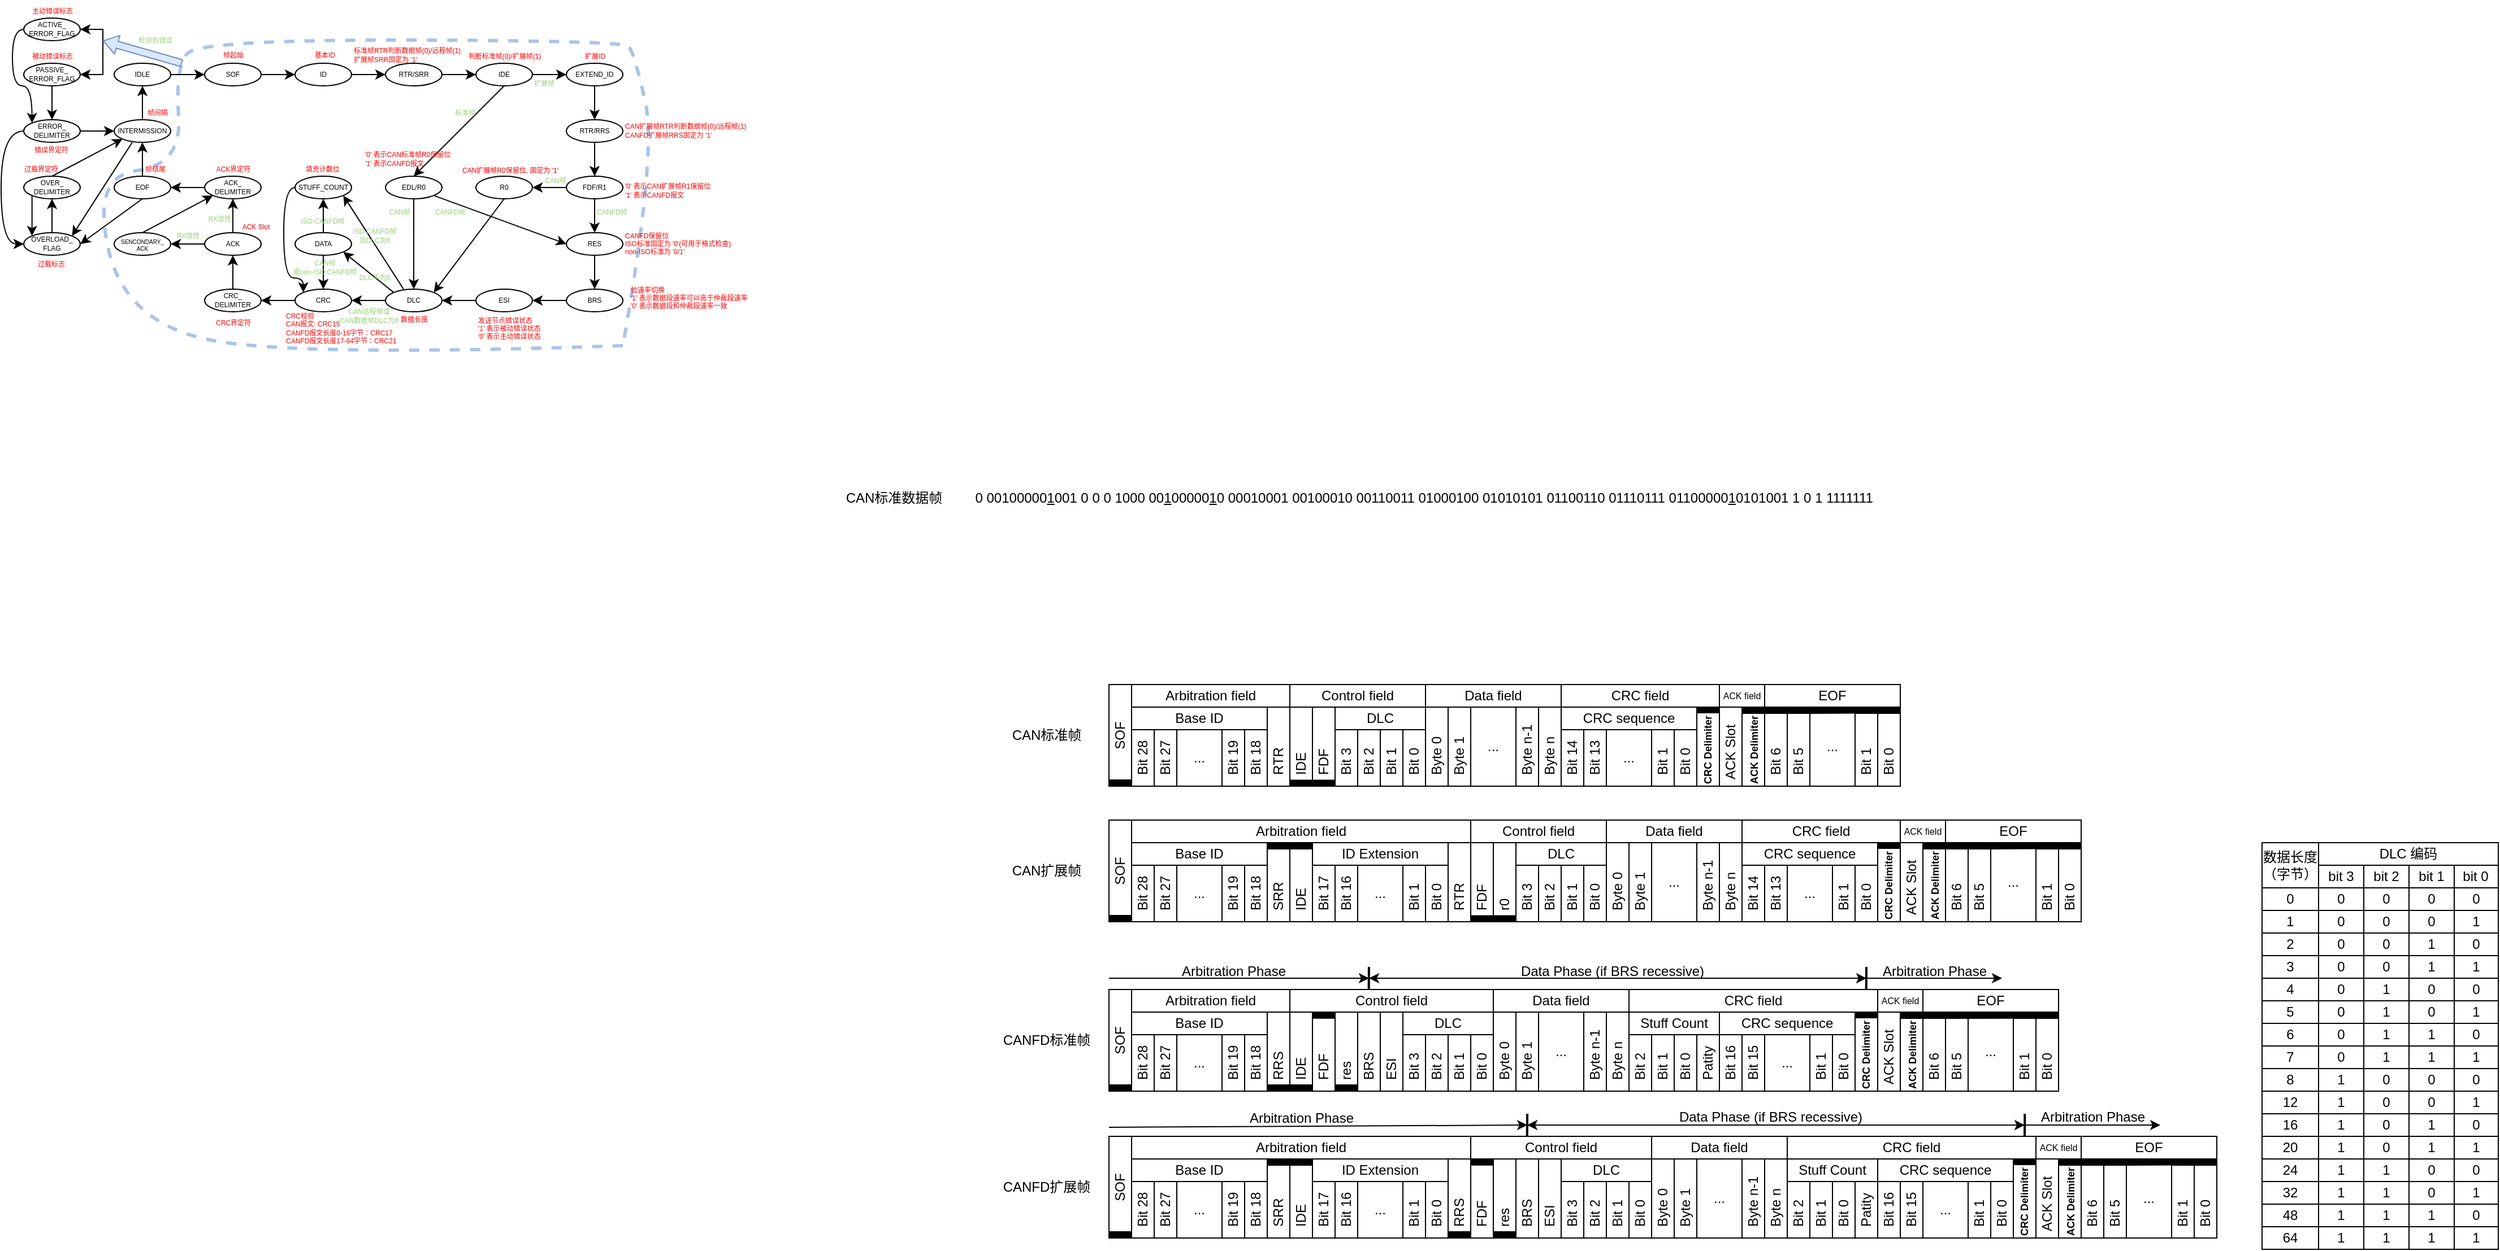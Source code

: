 <mxfile version="26.1.0">
  <diagram name="第 1 页" id="1xXzg4hlqvbpY5tBiZtY">
    <mxGraphModel dx="2751" dy="1751" grid="1" gridSize="10" guides="1" tooltips="1" connect="1" arrows="1" fold="1" page="1" pageScale="1" pageWidth="827" pageHeight="1169" math="0" shadow="0">
      <root>
        <mxCell id="0" />
        <mxCell id="1" parent="0" />
        <mxCell id="yupXMT0HzKtJhUk2Pbdu-181" value="" style="curved=1;endArrow=none;html=1;rounded=0;fillColor=#dae8fc;strokeColor=#A9C4EB;strokeWidth=3;startFill=0;dashed=1;" parent="1" edge="1">
          <mxGeometry width="50" height="50" relative="1" as="geometry">
            <mxPoint x="-340" y="300" as="sourcePoint" />
            <mxPoint x="-340" y="300" as="targetPoint" />
            <Array as="points">
              <mxPoint x="-630" y="310" />
              <mxPoint x="-780" y="280" />
              <mxPoint x="-810" y="150" />
              <mxPoint x="-730" y="140" />
              <mxPoint x="-736" y="54" />
              <mxPoint x="-715" y="29" />
              <mxPoint x="-340" y="30" />
              <mxPoint x="-330" y="40" />
              <mxPoint x="-310" y="130" />
            </Array>
          </mxGeometry>
        </mxCell>
        <mxCell id="h_VeKxa4T9KLT9ug-Xt3-11" value="Base ID" style="rounded=0;whiteSpace=wrap;html=1;" parent="1" vertex="1">
          <mxGeometry x="110" y="620" width="120" height="20" as="geometry" />
        </mxCell>
        <mxCell id="h_VeKxa4T9KLT9ug-Xt3-12" value="SOF" style="rounded=0;whiteSpace=wrap;html=1;verticalAlign=middle;horizontal=0;fillStyle=auto;" parent="1" vertex="1">
          <mxGeometry x="90" y="600" width="20" height="90" as="geometry" />
        </mxCell>
        <mxCell id="h_VeKxa4T9KLT9ug-Xt3-13" value="Bit 28" style="rounded=0;whiteSpace=wrap;html=1;verticalAlign=middle;horizontal=0;align=left;spacingLeft=8;" parent="1" vertex="1">
          <mxGeometry x="110" y="640" width="20" height="50" as="geometry" />
        </mxCell>
        <mxCell id="h_VeKxa4T9KLT9ug-Xt3-14" value="Bit 27" style="rounded=0;whiteSpace=wrap;html=1;verticalAlign=middle;horizontal=0;align=left;spacingLeft=8;" parent="1" vertex="1">
          <mxGeometry x="130" y="640" width="20" height="50" as="geometry" />
        </mxCell>
        <mxCell id="h_VeKxa4T9KLT9ug-Xt3-15" value="..." style="rounded=0;whiteSpace=wrap;html=1;verticalAlign=middle;horizontal=1;" parent="1" vertex="1">
          <mxGeometry x="150" y="640" width="40" height="50" as="geometry" />
        </mxCell>
        <mxCell id="h_VeKxa4T9KLT9ug-Xt3-16" value="Bit 19" style="rounded=0;whiteSpace=wrap;html=1;verticalAlign=middle;horizontal=0;align=left;spacingLeft=8;" parent="1" vertex="1">
          <mxGeometry x="190" y="640" width="20" height="50" as="geometry" />
        </mxCell>
        <mxCell id="h_VeKxa4T9KLT9ug-Xt3-17" value="Bit 18" style="rounded=0;whiteSpace=wrap;html=1;verticalAlign=middle;horizontal=0;align=left;spacingLeft=8;" parent="1" vertex="1">
          <mxGeometry x="210" y="640" width="20" height="50" as="geometry" />
        </mxCell>
        <mxCell id="h_VeKxa4T9KLT9ug-Xt3-18" value="RTR" style="rounded=0;whiteSpace=wrap;html=1;verticalAlign=middle;horizontal=0;align=left;spacingBottom=0;spacingTop=0;spacingLeft=8;spacingRight=0;spacing=2;" parent="1" vertex="1">
          <mxGeometry x="230" y="620" width="20" height="70" as="geometry" />
        </mxCell>
        <mxCell id="h_VeKxa4T9KLT9ug-Xt3-19" value="IDE" style="rounded=0;whiteSpace=wrap;html=1;verticalAlign=middle;horizontal=0;align=left;spacingLeft=8;" parent="1" vertex="1">
          <mxGeometry x="250" y="620" width="20" height="70" as="geometry" />
        </mxCell>
        <mxCell id="h_VeKxa4T9KLT9ug-Xt3-20" value="FDF" style="rounded=0;whiteSpace=wrap;html=1;verticalAlign=middle;horizontal=0;align=left;spacingRight=0;spacingLeft=8;" parent="1" vertex="1">
          <mxGeometry x="270" y="620" width="20" height="70" as="geometry" />
        </mxCell>
        <mxCell id="h_VeKxa4T9KLT9ug-Xt3-21" value="Bit 3" style="rounded=0;whiteSpace=wrap;html=1;verticalAlign=middle;horizontal=0;align=left;spacingLeft=8;" parent="1" vertex="1">
          <mxGeometry x="290" y="640" width="20" height="50" as="geometry" />
        </mxCell>
        <mxCell id="h_VeKxa4T9KLT9ug-Xt3-22" value="Bit 2" style="rounded=0;whiteSpace=wrap;html=1;verticalAlign=middle;horizontal=0;align=left;spacingLeft=8;" parent="1" vertex="1">
          <mxGeometry x="310" y="640" width="20" height="50" as="geometry" />
        </mxCell>
        <mxCell id="h_VeKxa4T9KLT9ug-Xt3-23" value="DLC" style="rounded=0;whiteSpace=wrap;html=1;" parent="1" vertex="1">
          <mxGeometry x="290" y="620" width="80" height="20" as="geometry" />
        </mxCell>
        <mxCell id="h_VeKxa4T9KLT9ug-Xt3-24" value="Bit 1" style="rounded=0;whiteSpace=wrap;html=1;verticalAlign=middle;horizontal=0;align=left;spacingLeft=8;" parent="1" vertex="1">
          <mxGeometry x="330" y="640" width="20" height="50" as="geometry" />
        </mxCell>
        <mxCell id="h_VeKxa4T9KLT9ug-Xt3-25" value="Bit 0" style="rounded=0;whiteSpace=wrap;html=1;verticalAlign=middle;horizontal=0;align=left;spacingLeft=8;" parent="1" vertex="1">
          <mxGeometry x="350" y="640" width="20" height="50" as="geometry" />
        </mxCell>
        <mxCell id="h_VeKxa4T9KLT9ug-Xt3-26" value="Arbitration field" style="rounded=0;whiteSpace=wrap;html=1;" parent="1" vertex="1">
          <mxGeometry x="110" y="600" width="140" height="20" as="geometry" />
        </mxCell>
        <mxCell id="h_VeKxa4T9KLT9ug-Xt3-27" value="Control field" style="rounded=0;whiteSpace=wrap;html=1;" parent="1" vertex="1">
          <mxGeometry x="250" y="600" width="120" height="20" as="geometry" />
        </mxCell>
        <mxCell id="h_VeKxa4T9KLT9ug-Xt3-28" value="Data field" style="rounded=0;whiteSpace=wrap;html=1;" parent="1" vertex="1">
          <mxGeometry x="370" y="600" width="120" height="20" as="geometry" />
        </mxCell>
        <mxCell id="h_VeKxa4T9KLT9ug-Xt3-29" value="Byte 0" style="rounded=0;whiteSpace=wrap;html=1;verticalAlign=middle;horizontal=0;align=left;spacingLeft=8;" parent="1" vertex="1">
          <mxGeometry x="370" y="620" width="20" height="70" as="geometry" />
        </mxCell>
        <mxCell id="h_VeKxa4T9KLT9ug-Xt3-30" value="Byte 1" style="rounded=0;whiteSpace=wrap;html=1;verticalAlign=middle;horizontal=0;align=left;spacingLeft=8;" parent="1" vertex="1">
          <mxGeometry x="390" y="620" width="20" height="70" as="geometry" />
        </mxCell>
        <mxCell id="h_VeKxa4T9KLT9ug-Xt3-31" value="..." style="rounded=0;whiteSpace=wrap;html=1;verticalAlign=middle;horizontal=1;" parent="1" vertex="1">
          <mxGeometry x="410" y="620" width="40" height="70" as="geometry" />
        </mxCell>
        <mxCell id="h_VeKxa4T9KLT9ug-Xt3-32" value="Byte n-1" style="rounded=0;whiteSpace=wrap;html=1;verticalAlign=middle;horizontal=0;align=left;spacingLeft=8;" parent="1" vertex="1">
          <mxGeometry x="450" y="620" width="20" height="70" as="geometry" />
        </mxCell>
        <mxCell id="h_VeKxa4T9KLT9ug-Xt3-33" value="Byte n" style="rounded=0;whiteSpace=wrap;html=1;verticalAlign=middle;horizontal=0;align=left;spacingLeft=8;" parent="1" vertex="1">
          <mxGeometry x="470" y="620" width="20" height="70" as="geometry" />
        </mxCell>
        <mxCell id="h_VeKxa4T9KLT9ug-Xt3-34" value="CRC field" style="rounded=0;whiteSpace=wrap;html=1;" parent="1" vertex="1">
          <mxGeometry x="490" y="600" width="140" height="20" as="geometry" />
        </mxCell>
        <mxCell id="h_VeKxa4T9KLT9ug-Xt3-35" value="CRC sequence" style="rounded=0;whiteSpace=wrap;html=1;" parent="1" vertex="1">
          <mxGeometry x="490" y="620" width="120" height="20" as="geometry" />
        </mxCell>
        <mxCell id="h_VeKxa4T9KLT9ug-Xt3-36" value="Bit 14" style="rounded=0;whiteSpace=wrap;html=1;verticalAlign=middle;horizontal=0;align=left;spacingLeft=8;" parent="1" vertex="1">
          <mxGeometry x="490" y="640" width="20" height="50" as="geometry" />
        </mxCell>
        <mxCell id="h_VeKxa4T9KLT9ug-Xt3-37" value="Bit 13" style="rounded=0;whiteSpace=wrap;html=1;verticalAlign=middle;horizontal=0;align=left;spacingLeft=8;" parent="1" vertex="1">
          <mxGeometry x="510" y="640" width="20" height="50" as="geometry" />
        </mxCell>
        <mxCell id="h_VeKxa4T9KLT9ug-Xt3-38" value="..." style="rounded=0;whiteSpace=wrap;html=1;verticalAlign=middle;horizontal=1;" parent="1" vertex="1">
          <mxGeometry x="530" y="640" width="40" height="50" as="geometry" />
        </mxCell>
        <mxCell id="h_VeKxa4T9KLT9ug-Xt3-39" value="Bit 1" style="rounded=0;whiteSpace=wrap;html=1;verticalAlign=middle;horizontal=0;align=left;spacingLeft=8;" parent="1" vertex="1">
          <mxGeometry x="570" y="640" width="20" height="50" as="geometry" />
        </mxCell>
        <mxCell id="h_VeKxa4T9KLT9ug-Xt3-40" value="Bit 0" style="rounded=0;whiteSpace=wrap;html=1;verticalAlign=middle;horizontal=0;align=left;spacingLeft=8;" parent="1" vertex="1">
          <mxGeometry x="590" y="640" width="20" height="50" as="geometry" />
        </mxCell>
        <mxCell id="h_VeKxa4T9KLT9ug-Xt3-41" value="CRC Delimiter" style="rounded=0;whiteSpace=wrap;html=1;verticalAlign=middle;horizontal=0;align=left;spacingLeft=0;fontSize=9;fontStyle=1" parent="1" vertex="1">
          <mxGeometry x="610" y="620" width="20" height="70" as="geometry" />
        </mxCell>
        <mxCell id="h_VeKxa4T9KLT9ug-Xt3-73" value="CAN标准帧" style="text;html=1;align=center;verticalAlign=middle;whiteSpace=wrap;rounded=0;" parent="1" vertex="1">
          <mxGeometry y="630" width="70" height="30" as="geometry" />
        </mxCell>
        <mxCell id="h_VeKxa4T9KLT9ug-Xt3-74" value="CANFD扩展帧" style="text;html=1;align=center;verticalAlign=middle;whiteSpace=wrap;rounded=0;" parent="1" vertex="1">
          <mxGeometry x="-10" y="1030" width="90" height="30" as="geometry" />
        </mxCell>
        <mxCell id="h_VeKxa4T9KLT9ug-Xt3-76" value="" style="endArrow=none;html=1;rounded=0;strokeWidth=6;spacingLeft=0;spacingBottom=0;verticalAlign=bottom;align=center;labelPosition=center;verticalLabelPosition=bottom;curved=0;" parent="1" edge="1">
          <mxGeometry width="50" height="50" relative="1" as="geometry">
            <mxPoint x="90" y="687.0" as="sourcePoint" />
            <mxPoint x="110" y="687.0" as="targetPoint" />
            <Array as="points" />
          </mxGeometry>
        </mxCell>
        <mxCell id="h_VeKxa4T9KLT9ug-Xt3-77" value="" style="endArrow=none;html=1;rounded=0;strokeWidth=6;spacingLeft=0;spacingBottom=0;verticalAlign=bottom;align=center;labelPosition=center;verticalLabelPosition=bottom;curved=0;" parent="1" edge="1">
          <mxGeometry width="50" height="50" relative="1" as="geometry">
            <mxPoint x="610" y="622.52" as="sourcePoint" />
            <mxPoint x="630" y="622.52" as="targetPoint" />
            <Array as="points" />
          </mxGeometry>
        </mxCell>
        <mxCell id="h_VeKxa4T9KLT9ug-Xt3-78" value="" style="endArrow=none;html=1;rounded=0;strokeWidth=6;spacingLeft=0;spacingBottom=0;verticalAlign=bottom;align=center;labelPosition=center;verticalLabelPosition=bottom;curved=0;" parent="1" edge="1">
          <mxGeometry width="50" height="50" relative="1" as="geometry">
            <mxPoint x="250" y="687.31" as="sourcePoint" />
            <mxPoint x="270" y="687.31" as="targetPoint" />
            <Array as="points" />
          </mxGeometry>
        </mxCell>
        <mxCell id="h_VeKxa4T9KLT9ug-Xt3-79" value="" style="endArrow=none;html=1;rounded=0;strokeWidth=6;spacingLeft=0;spacingBottom=0;verticalAlign=bottom;align=center;labelPosition=center;verticalLabelPosition=bottom;curved=0;" parent="1" edge="1">
          <mxGeometry width="50" height="50" relative="1" as="geometry">
            <mxPoint x="270" y="687.31" as="sourcePoint" />
            <mxPoint x="290" y="687.31" as="targetPoint" />
            <Array as="points" />
          </mxGeometry>
        </mxCell>
        <mxCell id="h_VeKxa4T9KLT9ug-Xt3-115" value="Base ID" style="rounded=0;whiteSpace=wrap;html=1;" parent="1" vertex="1">
          <mxGeometry x="110" y="1020" width="120" height="20" as="geometry" />
        </mxCell>
        <mxCell id="h_VeKxa4T9KLT9ug-Xt3-116" value="SOF" style="rounded=0;whiteSpace=wrap;html=1;verticalAlign=middle;horizontal=0;fillStyle=auto;" parent="1" vertex="1">
          <mxGeometry x="90" y="1000" width="20" height="90" as="geometry" />
        </mxCell>
        <mxCell id="h_VeKxa4T9KLT9ug-Xt3-117" value="Bit 28" style="rounded=0;whiteSpace=wrap;html=1;verticalAlign=middle;horizontal=0;align=left;spacingLeft=8;" parent="1" vertex="1">
          <mxGeometry x="110" y="1040" width="20" height="50" as="geometry" />
        </mxCell>
        <mxCell id="h_VeKxa4T9KLT9ug-Xt3-118" value="Bit 27" style="rounded=0;whiteSpace=wrap;html=1;verticalAlign=middle;horizontal=0;align=left;spacingLeft=8;" parent="1" vertex="1">
          <mxGeometry x="130" y="1040" width="20" height="50" as="geometry" />
        </mxCell>
        <mxCell id="h_VeKxa4T9KLT9ug-Xt3-119" value="..." style="rounded=0;whiteSpace=wrap;html=1;verticalAlign=middle;horizontal=1;" parent="1" vertex="1">
          <mxGeometry x="150" y="1040" width="40" height="50" as="geometry" />
        </mxCell>
        <mxCell id="h_VeKxa4T9KLT9ug-Xt3-120" value="Bit 19" style="rounded=0;whiteSpace=wrap;html=1;verticalAlign=middle;horizontal=0;align=left;spacingLeft=8;" parent="1" vertex="1">
          <mxGeometry x="190" y="1040" width="20" height="50" as="geometry" />
        </mxCell>
        <mxCell id="h_VeKxa4T9KLT9ug-Xt3-121" value="Bit 18" style="rounded=0;whiteSpace=wrap;html=1;verticalAlign=middle;horizontal=0;align=left;spacingLeft=8;" parent="1" vertex="1">
          <mxGeometry x="210" y="1040" width="20" height="50" as="geometry" />
        </mxCell>
        <mxCell id="h_VeKxa4T9KLT9ug-Xt3-122" value="SRR" style="rounded=0;whiteSpace=wrap;html=1;verticalAlign=middle;horizontal=0;align=left;spacingBottom=0;spacingTop=0;spacingLeft=8;spacingRight=0;spacing=2;" parent="1" vertex="1">
          <mxGeometry x="230" y="1020" width="20" height="70" as="geometry" />
        </mxCell>
        <mxCell id="h_VeKxa4T9KLT9ug-Xt3-123" value="IDE" style="rounded=0;whiteSpace=wrap;html=1;verticalAlign=middle;horizontal=0;align=left;spacingLeft=8;" parent="1" vertex="1">
          <mxGeometry x="250" y="1020" width="20" height="70" as="geometry" />
        </mxCell>
        <mxCell id="h_VeKxa4T9KLT9ug-Xt3-124" value="FDF" style="rounded=0;whiteSpace=wrap;html=1;verticalAlign=middle;horizontal=0;align=left;spacingRight=0;spacingLeft=8;" parent="1" vertex="1">
          <mxGeometry x="410" y="1020" width="20" height="70" as="geometry" />
        </mxCell>
        <mxCell id="h_VeKxa4T9KLT9ug-Xt3-125" value="Bit 3" style="rounded=0;whiteSpace=wrap;html=1;verticalAlign=middle;horizontal=0;align=left;spacingLeft=8;" parent="1" vertex="1">
          <mxGeometry x="490" y="1040" width="20" height="50" as="geometry" />
        </mxCell>
        <mxCell id="h_VeKxa4T9KLT9ug-Xt3-126" value="Bit 2" style="rounded=0;whiteSpace=wrap;html=1;verticalAlign=middle;horizontal=0;align=left;spacingLeft=8;" parent="1" vertex="1">
          <mxGeometry x="510" y="1040" width="20" height="50" as="geometry" />
        </mxCell>
        <mxCell id="h_VeKxa4T9KLT9ug-Xt3-127" value="DLC" style="rounded=0;whiteSpace=wrap;html=1;" parent="1" vertex="1">
          <mxGeometry x="490" y="1020" width="80" height="20" as="geometry" />
        </mxCell>
        <mxCell id="h_VeKxa4T9KLT9ug-Xt3-128" value="Bit 1" style="rounded=0;whiteSpace=wrap;html=1;verticalAlign=middle;horizontal=0;align=left;spacingLeft=8;" parent="1" vertex="1">
          <mxGeometry x="530" y="1040" width="20" height="50" as="geometry" />
        </mxCell>
        <mxCell id="h_VeKxa4T9KLT9ug-Xt3-129" value="Bit 0" style="rounded=0;whiteSpace=wrap;html=1;verticalAlign=middle;horizontal=0;align=left;spacingLeft=8;" parent="1" vertex="1">
          <mxGeometry x="550" y="1040" width="20" height="50" as="geometry" />
        </mxCell>
        <mxCell id="h_VeKxa4T9KLT9ug-Xt3-130" value="Arbitration field" style="rounded=0;whiteSpace=wrap;html=1;" parent="1" vertex="1">
          <mxGeometry x="110" y="1000" width="300" height="20" as="geometry" />
        </mxCell>
        <mxCell id="h_VeKxa4T9KLT9ug-Xt3-131" value="Control field" style="rounded=0;whiteSpace=wrap;html=1;" parent="1" vertex="1">
          <mxGeometry x="410" y="1000" width="160" height="20" as="geometry" />
        </mxCell>
        <mxCell id="h_VeKxa4T9KLT9ug-Xt3-132" value="Data field" style="rounded=0;whiteSpace=wrap;html=1;" parent="1" vertex="1">
          <mxGeometry x="570" y="1000" width="120" height="20" as="geometry" />
        </mxCell>
        <mxCell id="h_VeKxa4T9KLT9ug-Xt3-133" value="Byte 0" style="rounded=0;whiteSpace=wrap;html=1;verticalAlign=middle;horizontal=0;align=left;spacingLeft=8;" parent="1" vertex="1">
          <mxGeometry x="570" y="1020" width="20" height="70" as="geometry" />
        </mxCell>
        <mxCell id="h_VeKxa4T9KLT9ug-Xt3-134" value="Byte 1" style="rounded=0;whiteSpace=wrap;html=1;verticalAlign=middle;horizontal=0;align=left;spacingLeft=8;" parent="1" vertex="1">
          <mxGeometry x="590" y="1020" width="20" height="70" as="geometry" />
        </mxCell>
        <mxCell id="h_VeKxa4T9KLT9ug-Xt3-135" value="..." style="rounded=0;whiteSpace=wrap;html=1;verticalAlign=middle;horizontal=1;" parent="1" vertex="1">
          <mxGeometry x="610" y="1020" width="40" height="70" as="geometry" />
        </mxCell>
        <mxCell id="h_VeKxa4T9KLT9ug-Xt3-136" value="Byte n-1" style="rounded=0;whiteSpace=wrap;html=1;verticalAlign=middle;horizontal=0;align=left;spacingLeft=8;" parent="1" vertex="1">
          <mxGeometry x="650" y="1020" width="20" height="70" as="geometry" />
        </mxCell>
        <mxCell id="h_VeKxa4T9KLT9ug-Xt3-137" value="Byte n" style="rounded=0;whiteSpace=wrap;html=1;verticalAlign=middle;horizontal=0;align=left;spacingLeft=8;" parent="1" vertex="1">
          <mxGeometry x="670" y="1020" width="20" height="70" as="geometry" />
        </mxCell>
        <mxCell id="h_VeKxa4T9KLT9ug-Xt3-138" value="CRC field" style="rounded=0;whiteSpace=wrap;html=1;" parent="1" vertex="1">
          <mxGeometry x="690" y="1000" width="220" height="20" as="geometry" />
        </mxCell>
        <mxCell id="h_VeKxa4T9KLT9ug-Xt3-139" value="CRC sequence" style="rounded=0;whiteSpace=wrap;html=1;" parent="1" vertex="1">
          <mxGeometry x="770" y="1020" width="120" height="20" as="geometry" />
        </mxCell>
        <mxCell id="h_VeKxa4T9KLT9ug-Xt3-141" value="Bit 15" style="rounded=0;whiteSpace=wrap;html=1;verticalAlign=middle;horizontal=0;align=left;spacingLeft=8;" parent="1" vertex="1">
          <mxGeometry x="790" y="1040" width="20" height="50" as="geometry" />
        </mxCell>
        <mxCell id="h_VeKxa4T9KLT9ug-Xt3-142" value="..." style="rounded=0;whiteSpace=wrap;html=1;verticalAlign=middle;horizontal=1;" parent="1" vertex="1">
          <mxGeometry x="810" y="1040" width="40" height="50" as="geometry" />
        </mxCell>
        <mxCell id="h_VeKxa4T9KLT9ug-Xt3-143" value="Bit 1" style="rounded=0;whiteSpace=wrap;html=1;verticalAlign=middle;horizontal=0;align=left;spacingLeft=8;" parent="1" vertex="1">
          <mxGeometry x="850" y="1040" width="20" height="50" as="geometry" />
        </mxCell>
        <mxCell id="h_VeKxa4T9KLT9ug-Xt3-144" value="Bit 0" style="rounded=0;whiteSpace=wrap;html=1;verticalAlign=middle;horizontal=0;align=left;spacingLeft=8;" parent="1" vertex="1">
          <mxGeometry x="870" y="1040" width="20" height="50" as="geometry" />
        </mxCell>
        <mxCell id="h_VeKxa4T9KLT9ug-Xt3-145" value="CRC Delimiter" style="rounded=0;whiteSpace=wrap;html=1;verticalAlign=middle;horizontal=0;align=left;spacingLeft=0;fontSize=9;fontStyle=1" parent="1" vertex="1">
          <mxGeometry x="890" y="1020" width="20" height="70" as="geometry" />
        </mxCell>
        <mxCell id="h_VeKxa4T9KLT9ug-Xt3-146" value="" style="endArrow=none;html=1;rounded=0;strokeWidth=6;spacingLeft=0;spacingBottom=0;verticalAlign=bottom;align=center;labelPosition=center;verticalLabelPosition=bottom;curved=0;" parent="1" edge="1">
          <mxGeometry width="50" height="50" relative="1" as="geometry">
            <mxPoint x="90" y="1087" as="sourcePoint" />
            <mxPoint x="110" y="1087" as="targetPoint" />
            <Array as="points" />
          </mxGeometry>
        </mxCell>
        <mxCell id="h_VeKxa4T9KLT9ug-Xt3-147" value="" style="endArrow=none;html=1;rounded=0;strokeWidth=6;spacingLeft=0;spacingBottom=0;verticalAlign=bottom;align=center;labelPosition=center;verticalLabelPosition=bottom;curved=0;" parent="1" edge="1">
          <mxGeometry width="50" height="50" relative="1" as="geometry">
            <mxPoint x="890" y="1022.52" as="sourcePoint" />
            <mxPoint x="910" y="1022.52" as="targetPoint" />
            <Array as="points" />
          </mxGeometry>
        </mxCell>
        <mxCell id="h_VeKxa4T9KLT9ug-Xt3-148" value="" style="endArrow=none;html=1;rounded=0;strokeWidth=6;spacingLeft=0;spacingBottom=0;verticalAlign=bottom;align=center;labelPosition=center;verticalLabelPosition=bottom;curved=0;" parent="1" edge="1">
          <mxGeometry width="50" height="50" relative="1" as="geometry">
            <mxPoint x="250" y="1023" as="sourcePoint" />
            <mxPoint x="270" y="1023" as="targetPoint" />
            <Array as="points" />
          </mxGeometry>
        </mxCell>
        <mxCell id="h_VeKxa4T9KLT9ug-Xt3-149" value="" style="endArrow=none;html=1;rounded=0;strokeWidth=6;spacingLeft=0;spacingBottom=0;verticalAlign=bottom;align=center;labelPosition=center;verticalLabelPosition=bottom;curved=0;" parent="1" edge="1">
          <mxGeometry width="50" height="50" relative="1" as="geometry">
            <mxPoint x="410" y="1022.86" as="sourcePoint" />
            <mxPoint x="430" y="1022.86" as="targetPoint" />
            <Array as="points" />
          </mxGeometry>
        </mxCell>
        <mxCell id="h_VeKxa4T9KLT9ug-Xt3-150" value="res" style="rounded=0;whiteSpace=wrap;html=1;verticalAlign=middle;horizontal=0;align=left;spacingRight=0;spacingLeft=8;" parent="1" vertex="1">
          <mxGeometry x="430" y="1020" width="20" height="70" as="geometry" />
        </mxCell>
        <mxCell id="h_VeKxa4T9KLT9ug-Xt3-151" value="BRS" style="rounded=0;whiteSpace=wrap;html=1;verticalAlign=middle;horizontal=0;align=left;spacingRight=0;spacingLeft=8;" parent="1" vertex="1">
          <mxGeometry x="450" y="1020" width="20" height="70" as="geometry" />
        </mxCell>
        <mxCell id="h_VeKxa4T9KLT9ug-Xt3-152" value="ESI" style="rounded=0;whiteSpace=wrap;html=1;verticalAlign=middle;horizontal=0;align=left;spacingRight=0;spacingLeft=8;" parent="1" vertex="1">
          <mxGeometry x="470" y="1020" width="20" height="70" as="geometry" />
        </mxCell>
        <mxCell id="h_VeKxa4T9KLT9ug-Xt3-154" value="" style="endArrow=none;html=1;rounded=0;strokeWidth=6;spacingLeft=0;spacingBottom=0;verticalAlign=bottom;align=center;labelPosition=center;verticalLabelPosition=bottom;curved=0;" parent="1" edge="1">
          <mxGeometry width="50" height="50" relative="1" as="geometry">
            <mxPoint x="430" y="1087" as="sourcePoint" />
            <mxPoint x="450" y="1087" as="targetPoint" />
            <Array as="points" />
          </mxGeometry>
        </mxCell>
        <mxCell id="h_VeKxa4T9KLT9ug-Xt3-156" value="" style="endArrow=none;html=1;rounded=0;strokeWidth=6;spacingLeft=0;spacingBottom=0;verticalAlign=bottom;align=center;labelPosition=center;verticalLabelPosition=bottom;curved=0;" parent="1" edge="1">
          <mxGeometry width="50" height="50" relative="1" as="geometry">
            <mxPoint x="230" y="1023" as="sourcePoint" />
            <mxPoint x="250" y="1023" as="targetPoint" />
            <Array as="points" />
          </mxGeometry>
        </mxCell>
        <mxCell id="h_VeKxa4T9KLT9ug-Xt3-157" value="Bit 16" style="rounded=0;whiteSpace=wrap;html=1;verticalAlign=middle;horizontal=0;align=left;spacingLeft=8;" parent="1" vertex="1">
          <mxGeometry x="770" y="1040" width="20" height="50" as="geometry" />
        </mxCell>
        <mxCell id="h_VeKxa4T9KLT9ug-Xt3-160" value="Bit 2" style="rounded=0;whiteSpace=wrap;html=1;verticalAlign=middle;horizontal=0;align=left;spacingLeft=8;" parent="1" vertex="1">
          <mxGeometry x="690" y="1040" width="20" height="50" as="geometry" />
        </mxCell>
        <mxCell id="h_VeKxa4T9KLT9ug-Xt3-161" value="Bit 1" style="rounded=0;whiteSpace=wrap;html=1;verticalAlign=middle;horizontal=0;align=left;spacingLeft=8;" parent="1" vertex="1">
          <mxGeometry x="710" y="1040" width="20" height="50" as="geometry" />
        </mxCell>
        <mxCell id="h_VeKxa4T9KLT9ug-Xt3-162" value="Bit 0" style="rounded=0;whiteSpace=wrap;html=1;verticalAlign=middle;horizontal=0;align=left;spacingLeft=8;" parent="1" vertex="1">
          <mxGeometry x="730" y="1040" width="20" height="50" as="geometry" />
        </mxCell>
        <mxCell id="h_VeKxa4T9KLT9ug-Xt3-163" value="Patity" style="rounded=0;whiteSpace=wrap;html=1;verticalAlign=middle;horizontal=0;align=left;spacingLeft=8;" parent="1" vertex="1">
          <mxGeometry x="750" y="1040" width="20" height="50" as="geometry" />
        </mxCell>
        <mxCell id="h_VeKxa4T9KLT9ug-Xt3-164" value="Stuff Count" style="rounded=0;whiteSpace=wrap;html=1;" parent="1" vertex="1">
          <mxGeometry x="690" y="1020" width="80" height="20" as="geometry" />
        </mxCell>
        <mxCell id="h_VeKxa4T9KLT9ug-Xt3-165" value="" style="endArrow=classic;html=1;rounded=0;" parent="1" edge="1">
          <mxGeometry width="50" height="50" relative="1" as="geometry">
            <mxPoint x="90" y="992" as="sourcePoint" />
            <mxPoint x="460" y="990" as="targetPoint" />
          </mxGeometry>
        </mxCell>
        <mxCell id="h_VeKxa4T9KLT9ug-Xt3-166" value="" style="endArrow=classic;startArrow=classic;html=1;rounded=0;" parent="1" edge="1">
          <mxGeometry width="50" height="50" relative="1" as="geometry">
            <mxPoint x="460" y="990" as="sourcePoint" />
            <mxPoint x="900" y="990" as="targetPoint" />
          </mxGeometry>
        </mxCell>
        <mxCell id="h_VeKxa4T9KLT9ug-Xt3-167" value="" style="endArrow=classic;html=1;rounded=0;" parent="1" edge="1">
          <mxGeometry width="50" height="50" relative="1" as="geometry">
            <mxPoint x="900" y="990" as="sourcePoint" />
            <mxPoint x="1020" y="990" as="targetPoint" />
          </mxGeometry>
        </mxCell>
        <mxCell id="h_VeKxa4T9KLT9ug-Xt3-168" value="" style="endArrow=none;html=1;strokeWidth=2;rounded=0;curved=0;" parent="1" edge="1">
          <mxGeometry width="50" height="50" relative="1" as="geometry">
            <mxPoint x="900" y="1000" as="sourcePoint" />
            <mxPoint x="900.14" y="980" as="targetPoint" />
          </mxGeometry>
        </mxCell>
        <mxCell id="h_VeKxa4T9KLT9ug-Xt3-169" value="" style="endArrow=none;html=1;strokeWidth=2;rounded=0;curved=0;" parent="1" edge="1">
          <mxGeometry width="50" height="50" relative="1" as="geometry">
            <mxPoint x="459.88" y="1000" as="sourcePoint" />
            <mxPoint x="460.02" y="980" as="targetPoint" />
          </mxGeometry>
        </mxCell>
        <mxCell id="h_VeKxa4T9KLT9ug-Xt3-170" value="Data Phase (if BRS recessive)" style="text;html=1;align=center;verticalAlign=middle;resizable=0;points=[];autosize=1;strokeColor=none;fillColor=none;" parent="1" vertex="1">
          <mxGeometry x="580" y="968" width="190" height="30" as="geometry" />
        </mxCell>
        <mxCell id="h_VeKxa4T9KLT9ug-Xt3-171" value="Arbitration Phase" style="text;html=1;align=center;verticalAlign=middle;resizable=0;points=[];autosize=1;strokeColor=none;fillColor=none;" parent="1" vertex="1">
          <mxGeometry x="200" y="969" width="120" height="30" as="geometry" />
        </mxCell>
        <mxCell id="h_VeKxa4T9KLT9ug-Xt3-172" value="Arbitration Phase" style="text;html=1;align=center;verticalAlign=middle;resizable=0;points=[];autosize=1;strokeColor=none;fillColor=none;" parent="1" vertex="1">
          <mxGeometry x="900" y="968" width="120" height="30" as="geometry" />
        </mxCell>
        <mxCell id="h_VeKxa4T9KLT9ug-Xt3-173" value="Base ID" style="rounded=0;whiteSpace=wrap;html=1;" parent="1" vertex="1">
          <mxGeometry x="110" y="740" width="120" height="20" as="geometry" />
        </mxCell>
        <mxCell id="h_VeKxa4T9KLT9ug-Xt3-174" value="SOF" style="rounded=0;whiteSpace=wrap;html=1;verticalAlign=middle;horizontal=0;fillStyle=auto;" parent="1" vertex="1">
          <mxGeometry x="90" y="720" width="20" height="90" as="geometry" />
        </mxCell>
        <mxCell id="h_VeKxa4T9KLT9ug-Xt3-175" value="Bit 28" style="rounded=0;whiteSpace=wrap;html=1;verticalAlign=middle;horizontal=0;align=left;spacingLeft=8;" parent="1" vertex="1">
          <mxGeometry x="110" y="760" width="20" height="50" as="geometry" />
        </mxCell>
        <mxCell id="h_VeKxa4T9KLT9ug-Xt3-176" value="Bit 27" style="rounded=0;whiteSpace=wrap;html=1;verticalAlign=middle;horizontal=0;align=left;spacingLeft=8;" parent="1" vertex="1">
          <mxGeometry x="130" y="760" width="20" height="50" as="geometry" />
        </mxCell>
        <mxCell id="h_VeKxa4T9KLT9ug-Xt3-177" value="..." style="rounded=0;whiteSpace=wrap;html=1;verticalAlign=middle;horizontal=1;" parent="1" vertex="1">
          <mxGeometry x="150" y="760" width="40" height="50" as="geometry" />
        </mxCell>
        <mxCell id="h_VeKxa4T9KLT9ug-Xt3-178" value="Bit 19" style="rounded=0;whiteSpace=wrap;html=1;verticalAlign=middle;horizontal=0;align=left;spacingLeft=8;" parent="1" vertex="1">
          <mxGeometry x="190" y="760" width="20" height="50" as="geometry" />
        </mxCell>
        <mxCell id="h_VeKxa4T9KLT9ug-Xt3-179" value="Bit 18" style="rounded=0;whiteSpace=wrap;html=1;verticalAlign=middle;horizontal=0;align=left;spacingLeft=8;" parent="1" vertex="1">
          <mxGeometry x="210" y="760" width="20" height="50" as="geometry" />
        </mxCell>
        <mxCell id="h_VeKxa4T9KLT9ug-Xt3-180" value="SRR" style="rounded=0;whiteSpace=wrap;html=1;verticalAlign=middle;horizontal=0;align=left;spacingBottom=0;spacingTop=0;spacingLeft=8;spacingRight=0;spacing=2;" parent="1" vertex="1">
          <mxGeometry x="230" y="740" width="20" height="70" as="geometry" />
        </mxCell>
        <mxCell id="h_VeKxa4T9KLT9ug-Xt3-181" value="FDF" style="rounded=0;whiteSpace=wrap;html=1;verticalAlign=middle;horizontal=0;align=left;spacingLeft=8;" parent="1" vertex="1">
          <mxGeometry x="410" y="740" width="20" height="70" as="geometry" />
        </mxCell>
        <mxCell id="h_VeKxa4T9KLT9ug-Xt3-182" value="r0" style="rounded=0;whiteSpace=wrap;html=1;verticalAlign=middle;horizontal=0;align=left;spacingRight=0;spacingLeft=8;" parent="1" vertex="1">
          <mxGeometry x="430" y="740" width="20" height="70" as="geometry" />
        </mxCell>
        <mxCell id="h_VeKxa4T9KLT9ug-Xt3-183" value="Bit 3" style="rounded=0;whiteSpace=wrap;html=1;verticalAlign=middle;horizontal=0;align=left;spacingLeft=8;" parent="1" vertex="1">
          <mxGeometry x="450" y="760" width="20" height="50" as="geometry" />
        </mxCell>
        <mxCell id="h_VeKxa4T9KLT9ug-Xt3-184" value="Bit 2" style="rounded=0;whiteSpace=wrap;html=1;verticalAlign=middle;horizontal=0;align=left;spacingLeft=8;" parent="1" vertex="1">
          <mxGeometry x="470" y="760" width="20" height="50" as="geometry" />
        </mxCell>
        <mxCell id="h_VeKxa4T9KLT9ug-Xt3-185" value="DLC" style="rounded=0;whiteSpace=wrap;html=1;" parent="1" vertex="1">
          <mxGeometry x="450" y="740" width="80" height="20" as="geometry" />
        </mxCell>
        <mxCell id="h_VeKxa4T9KLT9ug-Xt3-186" value="Bit 1" style="rounded=0;whiteSpace=wrap;html=1;verticalAlign=middle;horizontal=0;align=left;spacingLeft=8;" parent="1" vertex="1">
          <mxGeometry x="490" y="760" width="20" height="50" as="geometry" />
        </mxCell>
        <mxCell id="h_VeKxa4T9KLT9ug-Xt3-187" value="Bit 0" style="rounded=0;whiteSpace=wrap;html=1;verticalAlign=middle;horizontal=0;align=left;spacingLeft=8;" parent="1" vertex="1">
          <mxGeometry x="510" y="760" width="20" height="50" as="geometry" />
        </mxCell>
        <mxCell id="h_VeKxa4T9KLT9ug-Xt3-188" value="Arbitration field" style="rounded=0;whiteSpace=wrap;html=1;" parent="1" vertex="1">
          <mxGeometry x="110" y="720" width="300" height="20" as="geometry" />
        </mxCell>
        <mxCell id="h_VeKxa4T9KLT9ug-Xt3-189" value="Control field" style="rounded=0;whiteSpace=wrap;html=1;" parent="1" vertex="1">
          <mxGeometry x="410" y="720" width="120" height="20" as="geometry" />
        </mxCell>
        <mxCell id="h_VeKxa4T9KLT9ug-Xt3-190" value="Data field" style="rounded=0;whiteSpace=wrap;html=1;" parent="1" vertex="1">
          <mxGeometry x="530" y="720" width="120" height="20" as="geometry" />
        </mxCell>
        <mxCell id="h_VeKxa4T9KLT9ug-Xt3-191" value="Byte 0" style="rounded=0;whiteSpace=wrap;html=1;verticalAlign=middle;horizontal=0;align=left;spacingLeft=8;" parent="1" vertex="1">
          <mxGeometry x="530" y="740" width="20" height="70" as="geometry" />
        </mxCell>
        <mxCell id="h_VeKxa4T9KLT9ug-Xt3-192" value="Byte 1" style="rounded=0;whiteSpace=wrap;html=1;verticalAlign=middle;horizontal=0;align=left;spacingLeft=8;" parent="1" vertex="1">
          <mxGeometry x="550" y="740" width="20" height="70" as="geometry" />
        </mxCell>
        <mxCell id="h_VeKxa4T9KLT9ug-Xt3-193" value="..." style="rounded=0;whiteSpace=wrap;html=1;verticalAlign=middle;horizontal=1;" parent="1" vertex="1">
          <mxGeometry x="570" y="740" width="40" height="70" as="geometry" />
        </mxCell>
        <mxCell id="h_VeKxa4T9KLT9ug-Xt3-194" value="Byte n-1" style="rounded=0;whiteSpace=wrap;html=1;verticalAlign=middle;horizontal=0;align=left;spacingLeft=8;" parent="1" vertex="1">
          <mxGeometry x="610" y="740" width="20" height="70" as="geometry" />
        </mxCell>
        <mxCell id="h_VeKxa4T9KLT9ug-Xt3-195" value="Byte n" style="rounded=0;whiteSpace=wrap;html=1;verticalAlign=middle;horizontal=0;align=left;spacingLeft=8;" parent="1" vertex="1">
          <mxGeometry x="630" y="740" width="20" height="70" as="geometry" />
        </mxCell>
        <mxCell id="h_VeKxa4T9KLT9ug-Xt3-196" value="CRC field" style="rounded=0;whiteSpace=wrap;html=1;" parent="1" vertex="1">
          <mxGeometry x="650" y="720" width="140" height="20" as="geometry" />
        </mxCell>
        <mxCell id="h_VeKxa4T9KLT9ug-Xt3-197" value="CRC sequence" style="rounded=0;whiteSpace=wrap;html=1;" parent="1" vertex="1">
          <mxGeometry x="650" y="740" width="120" height="20" as="geometry" />
        </mxCell>
        <mxCell id="h_VeKxa4T9KLT9ug-Xt3-198" value="Bit 14" style="rounded=0;whiteSpace=wrap;html=1;verticalAlign=middle;horizontal=0;align=left;spacingLeft=8;" parent="1" vertex="1">
          <mxGeometry x="650" y="760" width="20" height="50" as="geometry" />
        </mxCell>
        <mxCell id="h_VeKxa4T9KLT9ug-Xt3-199" value="Bit 13" style="rounded=0;whiteSpace=wrap;html=1;verticalAlign=middle;horizontal=0;align=left;spacingLeft=8;" parent="1" vertex="1">
          <mxGeometry x="670" y="760" width="20" height="50" as="geometry" />
        </mxCell>
        <mxCell id="h_VeKxa4T9KLT9ug-Xt3-200" value="..." style="rounded=0;whiteSpace=wrap;html=1;verticalAlign=middle;horizontal=1;" parent="1" vertex="1">
          <mxGeometry x="690" y="760" width="40" height="50" as="geometry" />
        </mxCell>
        <mxCell id="h_VeKxa4T9KLT9ug-Xt3-201" value="Bit 1" style="rounded=0;whiteSpace=wrap;html=1;verticalAlign=middle;horizontal=0;align=left;spacingLeft=8;" parent="1" vertex="1">
          <mxGeometry x="730" y="760" width="20" height="50" as="geometry" />
        </mxCell>
        <mxCell id="h_VeKxa4T9KLT9ug-Xt3-202" value="Bit 0" style="rounded=0;whiteSpace=wrap;html=1;verticalAlign=middle;horizontal=0;align=left;spacingLeft=8;" parent="1" vertex="1">
          <mxGeometry x="750" y="760" width="20" height="50" as="geometry" />
        </mxCell>
        <mxCell id="h_VeKxa4T9KLT9ug-Xt3-203" value="CRC Delimiter" style="rounded=0;whiteSpace=wrap;html=1;verticalAlign=middle;horizontal=0;align=left;spacingLeft=0;fontSize=9;fontStyle=1" parent="1" vertex="1">
          <mxGeometry x="770" y="740" width="20" height="70" as="geometry" />
        </mxCell>
        <mxCell id="h_VeKxa4T9KLT9ug-Xt3-204" value="CAN扩展帧" style="text;html=1;align=center;verticalAlign=middle;whiteSpace=wrap;rounded=0;" parent="1" vertex="1">
          <mxGeometry y="750" width="70" height="30" as="geometry" />
        </mxCell>
        <mxCell id="h_VeKxa4T9KLT9ug-Xt3-205" value="" style="endArrow=none;html=1;rounded=0;strokeWidth=6;spacingLeft=0;spacingBottom=0;verticalAlign=bottom;align=center;labelPosition=center;verticalLabelPosition=bottom;curved=0;" parent="1" edge="1">
          <mxGeometry width="50" height="50" relative="1" as="geometry">
            <mxPoint x="90" y="807.0" as="sourcePoint" />
            <mxPoint x="110" y="807.0" as="targetPoint" />
            <Array as="points" />
          </mxGeometry>
        </mxCell>
        <mxCell id="h_VeKxa4T9KLT9ug-Xt3-206" value="" style="endArrow=none;html=1;rounded=0;strokeWidth=6;spacingLeft=0;spacingBottom=0;verticalAlign=bottom;align=center;labelPosition=center;verticalLabelPosition=bottom;curved=0;" parent="1" edge="1">
          <mxGeometry width="50" height="50" relative="1" as="geometry">
            <mxPoint x="770" y="742.52" as="sourcePoint" />
            <mxPoint x="790" y="742.52" as="targetPoint" />
            <Array as="points" />
          </mxGeometry>
        </mxCell>
        <mxCell id="h_VeKxa4T9KLT9ug-Xt3-207" value="" style="endArrow=none;html=1;rounded=0;strokeWidth=6;spacingLeft=0;spacingBottom=0;verticalAlign=bottom;align=center;labelPosition=center;verticalLabelPosition=bottom;curved=0;" parent="1" edge="1">
          <mxGeometry width="50" height="50" relative="1" as="geometry">
            <mxPoint x="410" y="807.31" as="sourcePoint" />
            <mxPoint x="430" y="807.31" as="targetPoint" />
            <Array as="points" />
          </mxGeometry>
        </mxCell>
        <mxCell id="h_VeKxa4T9KLT9ug-Xt3-208" value="" style="endArrow=none;html=1;rounded=0;strokeWidth=6;spacingLeft=0;spacingBottom=0;verticalAlign=bottom;align=center;labelPosition=center;verticalLabelPosition=bottom;curved=0;" parent="1" edge="1">
          <mxGeometry width="50" height="50" relative="1" as="geometry">
            <mxPoint x="430" y="807.31" as="sourcePoint" />
            <mxPoint x="450" y="807.31" as="targetPoint" />
            <Array as="points" />
          </mxGeometry>
        </mxCell>
        <mxCell id="h_VeKxa4T9KLT9ug-Xt3-209" value="CANFD标准帧" style="text;html=1;align=center;verticalAlign=middle;whiteSpace=wrap;rounded=0;" parent="1" vertex="1">
          <mxGeometry x="-10" y="900" width="90" height="30" as="geometry" />
        </mxCell>
        <mxCell id="h_VeKxa4T9KLT9ug-Xt3-210" value="Base ID" style="rounded=0;whiteSpace=wrap;html=1;" parent="1" vertex="1">
          <mxGeometry x="110" y="890" width="120" height="20" as="geometry" />
        </mxCell>
        <mxCell id="h_VeKxa4T9KLT9ug-Xt3-211" value="SOF" style="rounded=0;whiteSpace=wrap;html=1;verticalAlign=middle;horizontal=0;fillStyle=auto;" parent="1" vertex="1">
          <mxGeometry x="90" y="870" width="20" height="90" as="geometry" />
        </mxCell>
        <mxCell id="h_VeKxa4T9KLT9ug-Xt3-212" value="Bit 28" style="rounded=0;whiteSpace=wrap;html=1;verticalAlign=middle;horizontal=0;align=left;spacingLeft=8;" parent="1" vertex="1">
          <mxGeometry x="110" y="910" width="20" height="50" as="geometry" />
        </mxCell>
        <mxCell id="h_VeKxa4T9KLT9ug-Xt3-213" value="Bit 27" style="rounded=0;whiteSpace=wrap;html=1;verticalAlign=middle;horizontal=0;align=left;spacingLeft=8;" parent="1" vertex="1">
          <mxGeometry x="130" y="910" width="20" height="50" as="geometry" />
        </mxCell>
        <mxCell id="h_VeKxa4T9KLT9ug-Xt3-214" value="..." style="rounded=0;whiteSpace=wrap;html=1;verticalAlign=middle;horizontal=1;" parent="1" vertex="1">
          <mxGeometry x="150" y="910" width="40" height="50" as="geometry" />
        </mxCell>
        <mxCell id="h_VeKxa4T9KLT9ug-Xt3-215" value="Bit 19" style="rounded=0;whiteSpace=wrap;html=1;verticalAlign=middle;horizontal=0;align=left;spacingLeft=8;" parent="1" vertex="1">
          <mxGeometry x="190" y="910" width="20" height="50" as="geometry" />
        </mxCell>
        <mxCell id="h_VeKxa4T9KLT9ug-Xt3-216" value="Bit 18" style="rounded=0;whiteSpace=wrap;html=1;verticalAlign=middle;horizontal=0;align=left;spacingLeft=8;" parent="1" vertex="1">
          <mxGeometry x="210" y="910" width="20" height="50" as="geometry" />
        </mxCell>
        <mxCell id="h_VeKxa4T9KLT9ug-Xt3-217" value="RRS" style="rounded=0;whiteSpace=wrap;html=1;verticalAlign=middle;horizontal=0;align=left;spacingBottom=0;spacingTop=0;spacingLeft=8;spacingRight=0;spacing=2;" parent="1" vertex="1">
          <mxGeometry x="230" y="890" width="20" height="70" as="geometry" />
        </mxCell>
        <mxCell id="h_VeKxa4T9KLT9ug-Xt3-218" value="IDE" style="rounded=0;whiteSpace=wrap;html=1;verticalAlign=middle;horizontal=0;align=left;spacingLeft=8;" parent="1" vertex="1">
          <mxGeometry x="250" y="890" width="20" height="70" as="geometry" />
        </mxCell>
        <mxCell id="h_VeKxa4T9KLT9ug-Xt3-219" value="FDF" style="rounded=0;whiteSpace=wrap;html=1;verticalAlign=middle;horizontal=0;align=left;spacingRight=0;spacingLeft=8;" parent="1" vertex="1">
          <mxGeometry x="270" y="890" width="20" height="70" as="geometry" />
        </mxCell>
        <mxCell id="h_VeKxa4T9KLT9ug-Xt3-220" value="Bit 3" style="rounded=0;whiteSpace=wrap;html=1;verticalAlign=middle;horizontal=0;align=left;spacingLeft=8;" parent="1" vertex="1">
          <mxGeometry x="350" y="910" width="20" height="50" as="geometry" />
        </mxCell>
        <mxCell id="h_VeKxa4T9KLT9ug-Xt3-221" value="Bit 2" style="rounded=0;whiteSpace=wrap;html=1;verticalAlign=middle;horizontal=0;align=left;spacingLeft=8;" parent="1" vertex="1">
          <mxGeometry x="370" y="910" width="20" height="50" as="geometry" />
        </mxCell>
        <mxCell id="h_VeKxa4T9KLT9ug-Xt3-222" value="DLC" style="rounded=0;whiteSpace=wrap;html=1;" parent="1" vertex="1">
          <mxGeometry x="350" y="890" width="80" height="20" as="geometry" />
        </mxCell>
        <mxCell id="h_VeKxa4T9KLT9ug-Xt3-223" value="Bit 1" style="rounded=0;whiteSpace=wrap;html=1;verticalAlign=middle;horizontal=0;align=left;spacingLeft=8;" parent="1" vertex="1">
          <mxGeometry x="390" y="910" width="20" height="50" as="geometry" />
        </mxCell>
        <mxCell id="h_VeKxa4T9KLT9ug-Xt3-224" value="Bit 0" style="rounded=0;whiteSpace=wrap;html=1;verticalAlign=middle;horizontal=0;align=left;spacingLeft=8;" parent="1" vertex="1">
          <mxGeometry x="410" y="910" width="20" height="50" as="geometry" />
        </mxCell>
        <mxCell id="h_VeKxa4T9KLT9ug-Xt3-225" value="Arbitration field" style="rounded=0;whiteSpace=wrap;html=1;" parent="1" vertex="1">
          <mxGeometry x="110" y="870" width="140" height="20" as="geometry" />
        </mxCell>
        <mxCell id="h_VeKxa4T9KLT9ug-Xt3-226" value="Control field" style="rounded=0;whiteSpace=wrap;html=1;" parent="1" vertex="1">
          <mxGeometry x="250" y="870" width="180" height="20" as="geometry" />
        </mxCell>
        <mxCell id="h_VeKxa4T9KLT9ug-Xt3-227" value="Data field" style="rounded=0;whiteSpace=wrap;html=1;" parent="1" vertex="1">
          <mxGeometry x="430" y="870" width="120" height="20" as="geometry" />
        </mxCell>
        <mxCell id="h_VeKxa4T9KLT9ug-Xt3-228" value="Byte 0" style="rounded=0;whiteSpace=wrap;html=1;verticalAlign=middle;horizontal=0;align=left;spacingLeft=8;" parent="1" vertex="1">
          <mxGeometry x="430" y="890" width="20" height="70" as="geometry" />
        </mxCell>
        <mxCell id="h_VeKxa4T9KLT9ug-Xt3-229" value="Byte 1" style="rounded=0;whiteSpace=wrap;html=1;verticalAlign=middle;horizontal=0;align=left;spacingLeft=8;" parent="1" vertex="1">
          <mxGeometry x="450" y="890" width="20" height="70" as="geometry" />
        </mxCell>
        <mxCell id="h_VeKxa4T9KLT9ug-Xt3-230" value="..." style="rounded=0;whiteSpace=wrap;html=1;verticalAlign=middle;horizontal=1;" parent="1" vertex="1">
          <mxGeometry x="470" y="890" width="40" height="70" as="geometry" />
        </mxCell>
        <mxCell id="h_VeKxa4T9KLT9ug-Xt3-231" value="Byte n-1" style="rounded=0;whiteSpace=wrap;html=1;verticalAlign=middle;horizontal=0;align=left;spacingLeft=8;" parent="1" vertex="1">
          <mxGeometry x="510" y="890" width="20" height="70" as="geometry" />
        </mxCell>
        <mxCell id="h_VeKxa4T9KLT9ug-Xt3-232" value="Byte n" style="rounded=0;whiteSpace=wrap;html=1;verticalAlign=middle;horizontal=0;align=left;spacingLeft=8;" parent="1" vertex="1">
          <mxGeometry x="530" y="890" width="20" height="70" as="geometry" />
        </mxCell>
        <mxCell id="h_VeKxa4T9KLT9ug-Xt3-233" value="CRC field" style="rounded=0;whiteSpace=wrap;html=1;" parent="1" vertex="1">
          <mxGeometry x="550" y="870" width="220" height="20" as="geometry" />
        </mxCell>
        <mxCell id="h_VeKxa4T9KLT9ug-Xt3-234" value="CRC sequence" style="rounded=0;whiteSpace=wrap;html=1;" parent="1" vertex="1">
          <mxGeometry x="630" y="890" width="120" height="20" as="geometry" />
        </mxCell>
        <mxCell id="h_VeKxa4T9KLT9ug-Xt3-235" value="Bit 15" style="rounded=0;whiteSpace=wrap;html=1;verticalAlign=middle;horizontal=0;align=left;spacingLeft=8;" parent="1" vertex="1">
          <mxGeometry x="650" y="910" width="20" height="50" as="geometry" />
        </mxCell>
        <mxCell id="h_VeKxa4T9KLT9ug-Xt3-236" value="..." style="rounded=0;whiteSpace=wrap;html=1;verticalAlign=middle;horizontal=1;" parent="1" vertex="1">
          <mxGeometry x="670" y="910" width="40" height="50" as="geometry" />
        </mxCell>
        <mxCell id="h_VeKxa4T9KLT9ug-Xt3-237" value="Bit 1" style="rounded=0;whiteSpace=wrap;html=1;verticalAlign=middle;horizontal=0;align=left;spacingLeft=8;" parent="1" vertex="1">
          <mxGeometry x="710" y="910" width="20" height="50" as="geometry" />
        </mxCell>
        <mxCell id="h_VeKxa4T9KLT9ug-Xt3-238" value="Bit 0" style="rounded=0;whiteSpace=wrap;html=1;verticalAlign=middle;horizontal=0;align=left;spacingLeft=8;" parent="1" vertex="1">
          <mxGeometry x="730" y="910" width="20" height="50" as="geometry" />
        </mxCell>
        <mxCell id="h_VeKxa4T9KLT9ug-Xt3-239" value="CRC Delimiter" style="rounded=0;whiteSpace=wrap;html=1;verticalAlign=middle;horizontal=0;align=left;spacingLeft=0;fontSize=9;fontStyle=1" parent="1" vertex="1">
          <mxGeometry x="750" y="890" width="20" height="70" as="geometry" />
        </mxCell>
        <mxCell id="h_VeKxa4T9KLT9ug-Xt3-240" value="" style="endArrow=none;html=1;rounded=0;strokeWidth=6;spacingLeft=0;spacingBottom=0;verticalAlign=bottom;align=center;labelPosition=center;verticalLabelPosition=bottom;curved=0;" parent="1" edge="1">
          <mxGeometry width="50" height="50" relative="1" as="geometry">
            <mxPoint x="90" y="957" as="sourcePoint" />
            <mxPoint x="110" y="957" as="targetPoint" />
            <Array as="points" />
          </mxGeometry>
        </mxCell>
        <mxCell id="h_VeKxa4T9KLT9ug-Xt3-241" value="" style="endArrow=none;html=1;rounded=0;strokeWidth=6;spacingLeft=0;spacingBottom=0;verticalAlign=bottom;align=center;labelPosition=center;verticalLabelPosition=bottom;curved=0;" parent="1" edge="1">
          <mxGeometry width="50" height="50" relative="1" as="geometry">
            <mxPoint x="750" y="892.52" as="sourcePoint" />
            <mxPoint x="770" y="892.52" as="targetPoint" />
            <Array as="points" />
          </mxGeometry>
        </mxCell>
        <mxCell id="h_VeKxa4T9KLT9ug-Xt3-242" value="" style="endArrow=none;html=1;rounded=0;strokeWidth=6;spacingLeft=0;spacingBottom=0;verticalAlign=bottom;align=center;labelPosition=center;verticalLabelPosition=bottom;curved=0;" parent="1" edge="1">
          <mxGeometry width="50" height="50" relative="1" as="geometry">
            <mxPoint x="250" y="957" as="sourcePoint" />
            <mxPoint x="270" y="957" as="targetPoint" />
            <Array as="points" />
          </mxGeometry>
        </mxCell>
        <mxCell id="h_VeKxa4T9KLT9ug-Xt3-243" value="" style="endArrow=none;html=1;rounded=0;strokeWidth=6;spacingLeft=0;spacingBottom=0;verticalAlign=bottom;align=center;labelPosition=center;verticalLabelPosition=bottom;curved=0;" parent="1" edge="1">
          <mxGeometry width="50" height="50" relative="1" as="geometry">
            <mxPoint x="270" y="892.86" as="sourcePoint" />
            <mxPoint x="290" y="892.86" as="targetPoint" />
            <Array as="points" />
          </mxGeometry>
        </mxCell>
        <mxCell id="h_VeKxa4T9KLT9ug-Xt3-244" value="res" style="rounded=0;whiteSpace=wrap;html=1;verticalAlign=middle;horizontal=0;align=left;spacingRight=0;spacingLeft=8;" parent="1" vertex="1">
          <mxGeometry x="290" y="890" width="20" height="70" as="geometry" />
        </mxCell>
        <mxCell id="h_VeKxa4T9KLT9ug-Xt3-245" value="BRS" style="rounded=0;whiteSpace=wrap;html=1;verticalAlign=middle;horizontal=0;align=left;spacingRight=0;spacingLeft=8;" parent="1" vertex="1">
          <mxGeometry x="310" y="890" width="20" height="70" as="geometry" />
        </mxCell>
        <mxCell id="h_VeKxa4T9KLT9ug-Xt3-246" value="ESI" style="rounded=0;whiteSpace=wrap;html=1;verticalAlign=middle;horizontal=0;align=left;spacingRight=0;spacingLeft=8;" parent="1" vertex="1">
          <mxGeometry x="330" y="890" width="20" height="70" as="geometry" />
        </mxCell>
        <mxCell id="h_VeKxa4T9KLT9ug-Xt3-247" value="" style="endArrow=none;html=1;rounded=0;strokeWidth=6;spacingLeft=0;spacingBottom=0;verticalAlign=bottom;align=center;labelPosition=center;verticalLabelPosition=bottom;curved=0;" parent="1" edge="1">
          <mxGeometry width="50" height="50" relative="1" as="geometry">
            <mxPoint x="290" y="957" as="sourcePoint" />
            <mxPoint x="310" y="957" as="targetPoint" />
            <Array as="points" />
          </mxGeometry>
        </mxCell>
        <mxCell id="h_VeKxa4T9KLT9ug-Xt3-248" value="" style="endArrow=none;html=1;rounded=0;strokeWidth=6;spacingLeft=0;spacingBottom=0;verticalAlign=bottom;align=center;labelPosition=center;verticalLabelPosition=bottom;curved=0;" parent="1" edge="1">
          <mxGeometry width="50" height="50" relative="1" as="geometry">
            <mxPoint x="230" y="957" as="sourcePoint" />
            <mxPoint x="250" y="957" as="targetPoint" />
            <Array as="points" />
          </mxGeometry>
        </mxCell>
        <mxCell id="h_VeKxa4T9KLT9ug-Xt3-249" value="Bit 16" style="rounded=0;whiteSpace=wrap;html=1;verticalAlign=middle;horizontal=0;align=left;spacingLeft=8;" parent="1" vertex="1">
          <mxGeometry x="630" y="910" width="20" height="50" as="geometry" />
        </mxCell>
        <mxCell id="h_VeKxa4T9KLT9ug-Xt3-250" value="Bit 2" style="rounded=0;whiteSpace=wrap;html=1;verticalAlign=middle;horizontal=0;align=left;spacingLeft=8;" parent="1" vertex="1">
          <mxGeometry x="550" y="910" width="20" height="50" as="geometry" />
        </mxCell>
        <mxCell id="h_VeKxa4T9KLT9ug-Xt3-251" value="Bit 1" style="rounded=0;whiteSpace=wrap;html=1;verticalAlign=middle;horizontal=0;align=left;spacingLeft=8;" parent="1" vertex="1">
          <mxGeometry x="570" y="910" width="20" height="50" as="geometry" />
        </mxCell>
        <mxCell id="h_VeKxa4T9KLT9ug-Xt3-252" value="Bit 0" style="rounded=0;whiteSpace=wrap;html=1;verticalAlign=middle;horizontal=0;align=left;spacingLeft=8;" parent="1" vertex="1">
          <mxGeometry x="590" y="910" width="20" height="50" as="geometry" />
        </mxCell>
        <mxCell id="h_VeKxa4T9KLT9ug-Xt3-253" value="Patity" style="rounded=0;whiteSpace=wrap;html=1;verticalAlign=middle;horizontal=0;align=left;spacingLeft=8;" parent="1" vertex="1">
          <mxGeometry x="610" y="910" width="20" height="50" as="geometry" />
        </mxCell>
        <mxCell id="h_VeKxa4T9KLT9ug-Xt3-254" value="Stuff Count" style="rounded=0;whiteSpace=wrap;html=1;" parent="1" vertex="1">
          <mxGeometry x="550" y="890" width="80" height="20" as="geometry" />
        </mxCell>
        <mxCell id="h_VeKxa4T9KLT9ug-Xt3-255" value="" style="endArrow=classic;html=1;rounded=0;" parent="1" edge="1">
          <mxGeometry width="50" height="50" relative="1" as="geometry">
            <mxPoint x="90" y="860" as="sourcePoint" />
            <mxPoint x="320" y="860" as="targetPoint" />
          </mxGeometry>
        </mxCell>
        <mxCell id="h_VeKxa4T9KLT9ug-Xt3-256" value="" style="endArrow=classic;startArrow=classic;html=1;rounded=0;" parent="1" edge="1">
          <mxGeometry width="50" height="50" relative="1" as="geometry">
            <mxPoint x="320" y="860" as="sourcePoint" />
            <mxPoint x="760" y="860" as="targetPoint" />
          </mxGeometry>
        </mxCell>
        <mxCell id="h_VeKxa4T9KLT9ug-Xt3-257" value="" style="endArrow=classic;html=1;rounded=0;" parent="1" edge="1">
          <mxGeometry width="50" height="50" relative="1" as="geometry">
            <mxPoint x="760" y="860" as="sourcePoint" />
            <mxPoint x="880" y="860" as="targetPoint" />
          </mxGeometry>
        </mxCell>
        <mxCell id="h_VeKxa4T9KLT9ug-Xt3-258" value="" style="endArrow=none;html=1;strokeWidth=2;rounded=0;curved=0;" parent="1" edge="1">
          <mxGeometry width="50" height="50" relative="1" as="geometry">
            <mxPoint x="759.86" y="870" as="sourcePoint" />
            <mxPoint x="760" y="850" as="targetPoint" />
          </mxGeometry>
        </mxCell>
        <mxCell id="h_VeKxa4T9KLT9ug-Xt3-259" value="" style="endArrow=none;html=1;strokeWidth=2;rounded=0;curved=0;" parent="1" edge="1">
          <mxGeometry width="50" height="50" relative="1" as="geometry">
            <mxPoint x="319.83" y="870" as="sourcePoint" />
            <mxPoint x="319.97" y="850" as="targetPoint" />
          </mxGeometry>
        </mxCell>
        <mxCell id="h_VeKxa4T9KLT9ug-Xt3-260" value="Data Phase (if BRS recessive)" style="text;html=1;align=center;verticalAlign=middle;resizable=0;points=[];autosize=1;strokeColor=none;fillColor=none;" parent="1" vertex="1">
          <mxGeometry x="440" y="839" width="190" height="30" as="geometry" />
        </mxCell>
        <mxCell id="h_VeKxa4T9KLT9ug-Xt3-261" value="Arbitration Phase" style="text;html=1;align=center;verticalAlign=middle;resizable=0;points=[];autosize=1;strokeColor=none;fillColor=none;" parent="1" vertex="1">
          <mxGeometry x="140" y="839" width="120" height="30" as="geometry" />
        </mxCell>
        <mxCell id="h_VeKxa4T9KLT9ug-Xt3-262" value="Arbitration Phase" style="text;html=1;align=center;verticalAlign=middle;resizable=0;points=[];autosize=1;strokeColor=none;fillColor=none;" parent="1" vertex="1">
          <mxGeometry x="760" y="839" width="120" height="30" as="geometry" />
        </mxCell>
        <mxCell id="h_VeKxa4T9KLT9ug-Xt3-263" value="IDE" style="rounded=0;whiteSpace=wrap;html=1;verticalAlign=middle;horizontal=0;align=left;spacingLeft=8;" parent="1" vertex="1">
          <mxGeometry x="250" y="740" width="20" height="70" as="geometry" />
        </mxCell>
        <mxCell id="h_VeKxa4T9KLT9ug-Xt3-264" value="Bit 17" style="rounded=0;whiteSpace=wrap;html=1;verticalAlign=middle;horizontal=0;align=left;spacingLeft=8;" parent="1" vertex="1">
          <mxGeometry x="270" y="760" width="20" height="50" as="geometry" />
        </mxCell>
        <mxCell id="h_VeKxa4T9KLT9ug-Xt3-265" value="Bit 16" style="rounded=0;whiteSpace=wrap;html=1;verticalAlign=middle;horizontal=0;align=left;spacingLeft=8;" parent="1" vertex="1">
          <mxGeometry x="290" y="760" width="20" height="50" as="geometry" />
        </mxCell>
        <mxCell id="h_VeKxa4T9KLT9ug-Xt3-266" value="..." style="rounded=0;whiteSpace=wrap;html=1;verticalAlign=middle;horizontal=1;" parent="1" vertex="1">
          <mxGeometry x="310" y="760" width="40" height="50" as="geometry" />
        </mxCell>
        <mxCell id="h_VeKxa4T9KLT9ug-Xt3-267" value="Bit 1" style="rounded=0;whiteSpace=wrap;html=1;verticalAlign=middle;horizontal=0;align=left;spacingLeft=8;" parent="1" vertex="1">
          <mxGeometry x="350" y="760" width="20" height="50" as="geometry" />
        </mxCell>
        <mxCell id="h_VeKxa4T9KLT9ug-Xt3-268" value="Bit 0" style="rounded=0;whiteSpace=wrap;html=1;verticalAlign=middle;horizontal=0;align=left;spacingLeft=8;" parent="1" vertex="1">
          <mxGeometry x="370" y="760" width="20" height="50" as="geometry" />
        </mxCell>
        <mxCell id="h_VeKxa4T9KLT9ug-Xt3-269" value="ID Extension" style="rounded=0;whiteSpace=wrap;html=1;" parent="1" vertex="1">
          <mxGeometry x="270" y="740" width="120" height="20" as="geometry" />
        </mxCell>
        <mxCell id="h_VeKxa4T9KLT9ug-Xt3-270" value="" style="endArrow=none;html=1;rounded=0;strokeWidth=6;spacingLeft=0;spacingBottom=0;verticalAlign=bottom;align=center;labelPosition=center;verticalLabelPosition=bottom;curved=0;" parent="1" edge="1">
          <mxGeometry width="50" height="50" relative="1" as="geometry">
            <mxPoint x="230" y="743" as="sourcePoint" />
            <mxPoint x="250" y="743" as="targetPoint" />
            <Array as="points" />
          </mxGeometry>
        </mxCell>
        <mxCell id="h_VeKxa4T9KLT9ug-Xt3-271" value="" style="endArrow=none;html=1;rounded=0;strokeWidth=6;spacingLeft=0;spacingBottom=0;verticalAlign=bottom;align=center;labelPosition=center;verticalLabelPosition=bottom;curved=0;" parent="1" edge="1">
          <mxGeometry width="50" height="50" relative="1" as="geometry">
            <mxPoint x="250" y="743" as="sourcePoint" />
            <mxPoint x="270" y="743" as="targetPoint" />
            <Array as="points" />
          </mxGeometry>
        </mxCell>
        <mxCell id="h_VeKxa4T9KLT9ug-Xt3-272" value="RTR" style="rounded=0;whiteSpace=wrap;html=1;verticalAlign=middle;horizontal=0;align=left;spacingBottom=0;spacingTop=0;spacingLeft=8;spacingRight=0;spacing=2;" parent="1" vertex="1">
          <mxGeometry x="390" y="740" width="20" height="70" as="geometry" />
        </mxCell>
        <mxCell id="h_VeKxa4T9KLT9ug-Xt3-273" value="Bit 17" style="rounded=0;whiteSpace=wrap;html=1;verticalAlign=middle;horizontal=0;align=left;spacingLeft=8;" parent="1" vertex="1">
          <mxGeometry x="270" y="1040" width="20" height="50" as="geometry" />
        </mxCell>
        <mxCell id="h_VeKxa4T9KLT9ug-Xt3-274" value="Bit 16" style="rounded=0;whiteSpace=wrap;html=1;verticalAlign=middle;horizontal=0;align=left;spacingLeft=8;" parent="1" vertex="1">
          <mxGeometry x="290" y="1040" width="20" height="50" as="geometry" />
        </mxCell>
        <mxCell id="h_VeKxa4T9KLT9ug-Xt3-275" value="..." style="rounded=0;whiteSpace=wrap;html=1;verticalAlign=middle;horizontal=1;" parent="1" vertex="1">
          <mxGeometry x="310" y="1040" width="40" height="50" as="geometry" />
        </mxCell>
        <mxCell id="h_VeKxa4T9KLT9ug-Xt3-276" value="Bit 1" style="rounded=0;whiteSpace=wrap;html=1;verticalAlign=middle;horizontal=0;align=left;spacingLeft=8;" parent="1" vertex="1">
          <mxGeometry x="350" y="1040" width="20" height="50" as="geometry" />
        </mxCell>
        <mxCell id="h_VeKxa4T9KLT9ug-Xt3-277" value="Bit 0" style="rounded=0;whiteSpace=wrap;html=1;verticalAlign=middle;horizontal=0;align=left;spacingLeft=8;" parent="1" vertex="1">
          <mxGeometry x="370" y="1040" width="20" height="50" as="geometry" />
        </mxCell>
        <mxCell id="h_VeKxa4T9KLT9ug-Xt3-278" value="ID Extension" style="rounded=0;whiteSpace=wrap;html=1;" parent="1" vertex="1">
          <mxGeometry x="270" y="1020" width="120" height="20" as="geometry" />
        </mxCell>
        <mxCell id="h_VeKxa4T9KLT9ug-Xt3-279" value="RRS" style="rounded=0;whiteSpace=wrap;html=1;verticalAlign=middle;horizontal=0;align=left;spacingBottom=0;spacingTop=0;spacingLeft=8;spacingRight=0;spacing=2;" parent="1" vertex="1">
          <mxGeometry x="390" y="1020" width="20" height="70" as="geometry" />
        </mxCell>
        <mxCell id="h_VeKxa4T9KLT9ug-Xt3-280" value="" style="endArrow=none;html=1;rounded=0;strokeWidth=6;spacingLeft=0;spacingBottom=0;verticalAlign=bottom;align=center;labelPosition=center;verticalLabelPosition=bottom;curved=0;" parent="1" edge="1">
          <mxGeometry width="50" height="50" relative="1" as="geometry">
            <mxPoint x="390" y="1087" as="sourcePoint" />
            <mxPoint x="410" y="1087" as="targetPoint" />
            <Array as="points" />
          </mxGeometry>
        </mxCell>
        <mxCell id="GSMcF3ZS3Vz7TrJr8wRJ-95" value="" style="group" parent="1" vertex="1" connectable="0">
          <mxGeometry x="1110" y="740" width="209" height="360" as="geometry" />
        </mxCell>
        <mxCell id="GSMcF3ZS3Vz7TrJr8wRJ-1" value="数据长度&lt;div&gt;（字节）&lt;/div&gt;" style="rounded=0;whiteSpace=wrap;html=1;" parent="GSMcF3ZS3Vz7TrJr8wRJ-95" vertex="1">
          <mxGeometry width="50" height="40" as="geometry" />
        </mxCell>
        <mxCell id="GSMcF3ZS3Vz7TrJr8wRJ-2" value="DLC 编码" style="rounded=0;whiteSpace=wrap;html=1;" parent="GSMcF3ZS3Vz7TrJr8wRJ-95" vertex="1">
          <mxGeometry x="50" width="159" height="20" as="geometry" />
        </mxCell>
        <mxCell id="GSMcF3ZS3Vz7TrJr8wRJ-3" value="bit 3" style="rounded=0;whiteSpace=wrap;html=1;" parent="GSMcF3ZS3Vz7TrJr8wRJ-95" vertex="1">
          <mxGeometry x="50" y="20" width="40" height="20" as="geometry" />
        </mxCell>
        <mxCell id="GSMcF3ZS3Vz7TrJr8wRJ-4" value="bit 2" style="rounded=0;whiteSpace=wrap;html=1;" parent="GSMcF3ZS3Vz7TrJr8wRJ-95" vertex="1">
          <mxGeometry x="91" y="20" width="40" height="20" as="geometry" />
        </mxCell>
        <mxCell id="GSMcF3ZS3Vz7TrJr8wRJ-5" value="bit 1" style="rounded=0;whiteSpace=wrap;html=1;" parent="GSMcF3ZS3Vz7TrJr8wRJ-95" vertex="1">
          <mxGeometry x="131" y="20" width="40" height="20" as="geometry" />
        </mxCell>
        <mxCell id="GSMcF3ZS3Vz7TrJr8wRJ-6" value="bit 0" style="rounded=0;whiteSpace=wrap;html=1;" parent="GSMcF3ZS3Vz7TrJr8wRJ-95" vertex="1">
          <mxGeometry x="169" y="20" width="40" height="20" as="geometry" />
        </mxCell>
        <mxCell id="GSMcF3ZS3Vz7TrJr8wRJ-7" value="0" style="rounded=0;whiteSpace=wrap;html=1;" parent="GSMcF3ZS3Vz7TrJr8wRJ-95" vertex="1">
          <mxGeometry y="40" width="50" height="20" as="geometry" />
        </mxCell>
        <mxCell id="GSMcF3ZS3Vz7TrJr8wRJ-8" value="1" style="rounded=0;whiteSpace=wrap;html=1;" parent="GSMcF3ZS3Vz7TrJr8wRJ-95" vertex="1">
          <mxGeometry y="60" width="50" height="20" as="geometry" />
        </mxCell>
        <mxCell id="GSMcF3ZS3Vz7TrJr8wRJ-9" value="2" style="rounded=0;whiteSpace=wrap;html=1;" parent="GSMcF3ZS3Vz7TrJr8wRJ-95" vertex="1">
          <mxGeometry y="80" width="50" height="20" as="geometry" />
        </mxCell>
        <mxCell id="GSMcF3ZS3Vz7TrJr8wRJ-10" value="3" style="rounded=0;whiteSpace=wrap;html=1;" parent="GSMcF3ZS3Vz7TrJr8wRJ-95" vertex="1">
          <mxGeometry y="100" width="50" height="20" as="geometry" />
        </mxCell>
        <mxCell id="GSMcF3ZS3Vz7TrJr8wRJ-11" value="4" style="rounded=0;whiteSpace=wrap;html=1;" parent="GSMcF3ZS3Vz7TrJr8wRJ-95" vertex="1">
          <mxGeometry y="120" width="50" height="20" as="geometry" />
        </mxCell>
        <mxCell id="GSMcF3ZS3Vz7TrJr8wRJ-12" value="5" style="rounded=0;whiteSpace=wrap;html=1;" parent="GSMcF3ZS3Vz7TrJr8wRJ-95" vertex="1">
          <mxGeometry y="140" width="50" height="20" as="geometry" />
        </mxCell>
        <mxCell id="GSMcF3ZS3Vz7TrJr8wRJ-13" value="6" style="rounded=0;whiteSpace=wrap;html=1;" parent="GSMcF3ZS3Vz7TrJr8wRJ-95" vertex="1">
          <mxGeometry y="160" width="50" height="20" as="geometry" />
        </mxCell>
        <mxCell id="GSMcF3ZS3Vz7TrJr8wRJ-14" value="7" style="rounded=0;whiteSpace=wrap;html=1;" parent="GSMcF3ZS3Vz7TrJr8wRJ-95" vertex="1">
          <mxGeometry y="180" width="50" height="20" as="geometry" />
        </mxCell>
        <mxCell id="GSMcF3ZS3Vz7TrJr8wRJ-15" value="8" style="rounded=0;whiteSpace=wrap;html=1;" parent="GSMcF3ZS3Vz7TrJr8wRJ-95" vertex="1">
          <mxGeometry y="200" width="50" height="20" as="geometry" />
        </mxCell>
        <mxCell id="GSMcF3ZS3Vz7TrJr8wRJ-16" value="12" style="rounded=0;whiteSpace=wrap;html=1;" parent="GSMcF3ZS3Vz7TrJr8wRJ-95" vertex="1">
          <mxGeometry y="220" width="50" height="20" as="geometry" />
        </mxCell>
        <mxCell id="GSMcF3ZS3Vz7TrJr8wRJ-17" value="16" style="rounded=0;whiteSpace=wrap;html=1;" parent="GSMcF3ZS3Vz7TrJr8wRJ-95" vertex="1">
          <mxGeometry y="240" width="50" height="20" as="geometry" />
        </mxCell>
        <mxCell id="GSMcF3ZS3Vz7TrJr8wRJ-18" value="20" style="rounded=0;whiteSpace=wrap;html=1;" parent="GSMcF3ZS3Vz7TrJr8wRJ-95" vertex="1">
          <mxGeometry y="260" width="50" height="20" as="geometry" />
        </mxCell>
        <mxCell id="GSMcF3ZS3Vz7TrJr8wRJ-19" value="24" style="rounded=0;whiteSpace=wrap;html=1;" parent="GSMcF3ZS3Vz7TrJr8wRJ-95" vertex="1">
          <mxGeometry y="280" width="50" height="20" as="geometry" />
        </mxCell>
        <mxCell id="GSMcF3ZS3Vz7TrJr8wRJ-20" value="32" style="rounded=0;whiteSpace=wrap;html=1;" parent="GSMcF3ZS3Vz7TrJr8wRJ-95" vertex="1">
          <mxGeometry y="300" width="50" height="20" as="geometry" />
        </mxCell>
        <mxCell id="GSMcF3ZS3Vz7TrJr8wRJ-21" value="48" style="rounded=0;whiteSpace=wrap;html=1;" parent="GSMcF3ZS3Vz7TrJr8wRJ-95" vertex="1">
          <mxGeometry y="320" width="50" height="20" as="geometry" />
        </mxCell>
        <mxCell id="GSMcF3ZS3Vz7TrJr8wRJ-22" value="64" style="rounded=0;whiteSpace=wrap;html=1;" parent="GSMcF3ZS3Vz7TrJr8wRJ-95" vertex="1">
          <mxGeometry y="340" width="50" height="20" as="geometry" />
        </mxCell>
        <mxCell id="GSMcF3ZS3Vz7TrJr8wRJ-29" value="0" style="rounded=0;whiteSpace=wrap;html=1;" parent="GSMcF3ZS3Vz7TrJr8wRJ-95" vertex="1">
          <mxGeometry x="50" y="40" width="40" height="20" as="geometry" />
        </mxCell>
        <mxCell id="GSMcF3ZS3Vz7TrJr8wRJ-30" value="0" style="rounded=0;whiteSpace=wrap;html=1;" parent="GSMcF3ZS3Vz7TrJr8wRJ-95" vertex="1">
          <mxGeometry x="90" y="40" width="40" height="20" as="geometry" />
        </mxCell>
        <mxCell id="GSMcF3ZS3Vz7TrJr8wRJ-31" value="0" style="rounded=0;whiteSpace=wrap;html=1;" parent="GSMcF3ZS3Vz7TrJr8wRJ-95" vertex="1">
          <mxGeometry x="130" y="40" width="40" height="20" as="geometry" />
        </mxCell>
        <mxCell id="GSMcF3ZS3Vz7TrJr8wRJ-32" value="0" style="rounded=0;whiteSpace=wrap;html=1;" parent="GSMcF3ZS3Vz7TrJr8wRJ-95" vertex="1">
          <mxGeometry x="170" y="40" width="39" height="20" as="geometry" />
        </mxCell>
        <mxCell id="GSMcF3ZS3Vz7TrJr8wRJ-33" value="bit 2" style="rounded=0;whiteSpace=wrap;html=1;" parent="GSMcF3ZS3Vz7TrJr8wRJ-95" vertex="1">
          <mxGeometry x="90" y="20" width="40" height="20" as="geometry" />
        </mxCell>
        <mxCell id="GSMcF3ZS3Vz7TrJr8wRJ-34" value="bit 1" style="rounded=0;whiteSpace=wrap;html=1;" parent="GSMcF3ZS3Vz7TrJr8wRJ-95" vertex="1">
          <mxGeometry x="130" y="20" width="40" height="20" as="geometry" />
        </mxCell>
        <mxCell id="GSMcF3ZS3Vz7TrJr8wRJ-35" value="0" style="rounded=0;whiteSpace=wrap;html=1;" parent="GSMcF3ZS3Vz7TrJr8wRJ-95" vertex="1">
          <mxGeometry x="50" y="60" width="40" height="20" as="geometry" />
        </mxCell>
        <mxCell id="GSMcF3ZS3Vz7TrJr8wRJ-36" value="0" style="rounded=0;whiteSpace=wrap;html=1;" parent="GSMcF3ZS3Vz7TrJr8wRJ-95" vertex="1">
          <mxGeometry x="90" y="60" width="40" height="20" as="geometry" />
        </mxCell>
        <mxCell id="GSMcF3ZS3Vz7TrJr8wRJ-37" value="0" style="rounded=0;whiteSpace=wrap;html=1;" parent="GSMcF3ZS3Vz7TrJr8wRJ-95" vertex="1">
          <mxGeometry x="130" y="60" width="40" height="20" as="geometry" />
        </mxCell>
        <mxCell id="GSMcF3ZS3Vz7TrJr8wRJ-38" value="1" style="rounded=0;whiteSpace=wrap;html=1;" parent="GSMcF3ZS3Vz7TrJr8wRJ-95" vertex="1">
          <mxGeometry x="170" y="60" width="39" height="20" as="geometry" />
        </mxCell>
        <mxCell id="GSMcF3ZS3Vz7TrJr8wRJ-39" value="0" style="rounded=0;whiteSpace=wrap;html=1;" parent="GSMcF3ZS3Vz7TrJr8wRJ-95" vertex="1">
          <mxGeometry x="50" y="80" width="40" height="20" as="geometry" />
        </mxCell>
        <mxCell id="GSMcF3ZS3Vz7TrJr8wRJ-40" value="0" style="rounded=0;whiteSpace=wrap;html=1;" parent="GSMcF3ZS3Vz7TrJr8wRJ-95" vertex="1">
          <mxGeometry x="90" y="80" width="40" height="20" as="geometry" />
        </mxCell>
        <mxCell id="GSMcF3ZS3Vz7TrJr8wRJ-41" value="1" style="rounded=0;whiteSpace=wrap;html=1;" parent="GSMcF3ZS3Vz7TrJr8wRJ-95" vertex="1">
          <mxGeometry x="130" y="80" width="40" height="20" as="geometry" />
        </mxCell>
        <mxCell id="GSMcF3ZS3Vz7TrJr8wRJ-42" value="0" style="rounded=0;whiteSpace=wrap;html=1;" parent="GSMcF3ZS3Vz7TrJr8wRJ-95" vertex="1">
          <mxGeometry x="170" y="80" width="39" height="20" as="geometry" />
        </mxCell>
        <mxCell id="GSMcF3ZS3Vz7TrJr8wRJ-43" value="0" style="rounded=0;whiteSpace=wrap;html=1;" parent="GSMcF3ZS3Vz7TrJr8wRJ-95" vertex="1">
          <mxGeometry x="50" y="100" width="40" height="20" as="geometry" />
        </mxCell>
        <mxCell id="GSMcF3ZS3Vz7TrJr8wRJ-44" value="0" style="rounded=0;whiteSpace=wrap;html=1;" parent="GSMcF3ZS3Vz7TrJr8wRJ-95" vertex="1">
          <mxGeometry x="90" y="100" width="40" height="20" as="geometry" />
        </mxCell>
        <mxCell id="GSMcF3ZS3Vz7TrJr8wRJ-45" value="1" style="rounded=0;whiteSpace=wrap;html=1;" parent="GSMcF3ZS3Vz7TrJr8wRJ-95" vertex="1">
          <mxGeometry x="130" y="100" width="40" height="20" as="geometry" />
        </mxCell>
        <mxCell id="GSMcF3ZS3Vz7TrJr8wRJ-46" value="1" style="rounded=0;whiteSpace=wrap;html=1;" parent="GSMcF3ZS3Vz7TrJr8wRJ-95" vertex="1">
          <mxGeometry x="170" y="100" width="39" height="20" as="geometry" />
        </mxCell>
        <mxCell id="GSMcF3ZS3Vz7TrJr8wRJ-47" value="0" style="rounded=0;whiteSpace=wrap;html=1;" parent="GSMcF3ZS3Vz7TrJr8wRJ-95" vertex="1">
          <mxGeometry x="50" y="120" width="40" height="20" as="geometry" />
        </mxCell>
        <mxCell id="GSMcF3ZS3Vz7TrJr8wRJ-48" value="1" style="rounded=0;whiteSpace=wrap;html=1;" parent="GSMcF3ZS3Vz7TrJr8wRJ-95" vertex="1">
          <mxGeometry x="90" y="120" width="40" height="20" as="geometry" />
        </mxCell>
        <mxCell id="GSMcF3ZS3Vz7TrJr8wRJ-49" value="0" style="rounded=0;whiteSpace=wrap;html=1;" parent="GSMcF3ZS3Vz7TrJr8wRJ-95" vertex="1">
          <mxGeometry x="130" y="120" width="40" height="20" as="geometry" />
        </mxCell>
        <mxCell id="GSMcF3ZS3Vz7TrJr8wRJ-50" value="0" style="rounded=0;whiteSpace=wrap;html=1;" parent="GSMcF3ZS3Vz7TrJr8wRJ-95" vertex="1">
          <mxGeometry x="170" y="120" width="39" height="20" as="geometry" />
        </mxCell>
        <mxCell id="GSMcF3ZS3Vz7TrJr8wRJ-51" value="0" style="rounded=0;whiteSpace=wrap;html=1;" parent="GSMcF3ZS3Vz7TrJr8wRJ-95" vertex="1">
          <mxGeometry x="50" y="140" width="40" height="20" as="geometry" />
        </mxCell>
        <mxCell id="GSMcF3ZS3Vz7TrJr8wRJ-52" value="1" style="rounded=0;whiteSpace=wrap;html=1;" parent="GSMcF3ZS3Vz7TrJr8wRJ-95" vertex="1">
          <mxGeometry x="90" y="140" width="40" height="20" as="geometry" />
        </mxCell>
        <mxCell id="GSMcF3ZS3Vz7TrJr8wRJ-53" value="0" style="rounded=0;whiteSpace=wrap;html=1;" parent="GSMcF3ZS3Vz7TrJr8wRJ-95" vertex="1">
          <mxGeometry x="130" y="140" width="40" height="20" as="geometry" />
        </mxCell>
        <mxCell id="GSMcF3ZS3Vz7TrJr8wRJ-54" value="1" style="rounded=0;whiteSpace=wrap;html=1;" parent="GSMcF3ZS3Vz7TrJr8wRJ-95" vertex="1">
          <mxGeometry x="170" y="140" width="39" height="20" as="geometry" />
        </mxCell>
        <mxCell id="GSMcF3ZS3Vz7TrJr8wRJ-55" value="0" style="rounded=0;whiteSpace=wrap;html=1;" parent="GSMcF3ZS3Vz7TrJr8wRJ-95" vertex="1">
          <mxGeometry x="50" y="160" width="40" height="20" as="geometry" />
        </mxCell>
        <mxCell id="GSMcF3ZS3Vz7TrJr8wRJ-56" value="1" style="rounded=0;whiteSpace=wrap;html=1;" parent="GSMcF3ZS3Vz7TrJr8wRJ-95" vertex="1">
          <mxGeometry x="90" y="160" width="40" height="20" as="geometry" />
        </mxCell>
        <mxCell id="GSMcF3ZS3Vz7TrJr8wRJ-57" value="1" style="rounded=0;whiteSpace=wrap;html=1;" parent="GSMcF3ZS3Vz7TrJr8wRJ-95" vertex="1">
          <mxGeometry x="130" y="160" width="40" height="20" as="geometry" />
        </mxCell>
        <mxCell id="GSMcF3ZS3Vz7TrJr8wRJ-58" value="0" style="rounded=0;whiteSpace=wrap;html=1;" parent="GSMcF3ZS3Vz7TrJr8wRJ-95" vertex="1">
          <mxGeometry x="170" y="160" width="39" height="20" as="geometry" />
        </mxCell>
        <mxCell id="GSMcF3ZS3Vz7TrJr8wRJ-59" value="0" style="rounded=0;whiteSpace=wrap;html=1;" parent="GSMcF3ZS3Vz7TrJr8wRJ-95" vertex="1">
          <mxGeometry x="50" y="180" width="40" height="20" as="geometry" />
        </mxCell>
        <mxCell id="GSMcF3ZS3Vz7TrJr8wRJ-60" value="1" style="rounded=0;whiteSpace=wrap;html=1;" parent="GSMcF3ZS3Vz7TrJr8wRJ-95" vertex="1">
          <mxGeometry x="90" y="180" width="40" height="20" as="geometry" />
        </mxCell>
        <mxCell id="GSMcF3ZS3Vz7TrJr8wRJ-61" value="1" style="rounded=0;whiteSpace=wrap;html=1;" parent="GSMcF3ZS3Vz7TrJr8wRJ-95" vertex="1">
          <mxGeometry x="130" y="180" width="40" height="20" as="geometry" />
        </mxCell>
        <mxCell id="GSMcF3ZS3Vz7TrJr8wRJ-62" value="1" style="rounded=0;whiteSpace=wrap;html=1;" parent="GSMcF3ZS3Vz7TrJr8wRJ-95" vertex="1">
          <mxGeometry x="170" y="180" width="39" height="20" as="geometry" />
        </mxCell>
        <mxCell id="GSMcF3ZS3Vz7TrJr8wRJ-63" value="1" style="rounded=0;whiteSpace=wrap;html=1;" parent="GSMcF3ZS3Vz7TrJr8wRJ-95" vertex="1">
          <mxGeometry x="50" y="200" width="40" height="20" as="geometry" />
        </mxCell>
        <mxCell id="GSMcF3ZS3Vz7TrJr8wRJ-64" value="0" style="rounded=0;whiteSpace=wrap;html=1;" parent="GSMcF3ZS3Vz7TrJr8wRJ-95" vertex="1">
          <mxGeometry x="90" y="200" width="40" height="20" as="geometry" />
        </mxCell>
        <mxCell id="GSMcF3ZS3Vz7TrJr8wRJ-65" value="0" style="rounded=0;whiteSpace=wrap;html=1;" parent="GSMcF3ZS3Vz7TrJr8wRJ-95" vertex="1">
          <mxGeometry x="130" y="200" width="40" height="20" as="geometry" />
        </mxCell>
        <mxCell id="GSMcF3ZS3Vz7TrJr8wRJ-66" value="0" style="rounded=0;whiteSpace=wrap;html=1;" parent="GSMcF3ZS3Vz7TrJr8wRJ-95" vertex="1">
          <mxGeometry x="170" y="200" width="39" height="20" as="geometry" />
        </mxCell>
        <mxCell id="GSMcF3ZS3Vz7TrJr8wRJ-67" value="1" style="rounded=0;whiteSpace=wrap;html=1;" parent="GSMcF3ZS3Vz7TrJr8wRJ-95" vertex="1">
          <mxGeometry x="50" y="220" width="40" height="20" as="geometry" />
        </mxCell>
        <mxCell id="GSMcF3ZS3Vz7TrJr8wRJ-68" value="0" style="rounded=0;whiteSpace=wrap;html=1;" parent="GSMcF3ZS3Vz7TrJr8wRJ-95" vertex="1">
          <mxGeometry x="90" y="220" width="40" height="20" as="geometry" />
        </mxCell>
        <mxCell id="GSMcF3ZS3Vz7TrJr8wRJ-69" value="0" style="rounded=0;whiteSpace=wrap;html=1;" parent="GSMcF3ZS3Vz7TrJr8wRJ-95" vertex="1">
          <mxGeometry x="130" y="220" width="40" height="20" as="geometry" />
        </mxCell>
        <mxCell id="GSMcF3ZS3Vz7TrJr8wRJ-70" value="1" style="rounded=0;whiteSpace=wrap;html=1;" parent="GSMcF3ZS3Vz7TrJr8wRJ-95" vertex="1">
          <mxGeometry x="170" y="220" width="39" height="20" as="geometry" />
        </mxCell>
        <mxCell id="GSMcF3ZS3Vz7TrJr8wRJ-71" value="1" style="rounded=0;whiteSpace=wrap;html=1;" parent="GSMcF3ZS3Vz7TrJr8wRJ-95" vertex="1">
          <mxGeometry x="50" y="240" width="40" height="20" as="geometry" />
        </mxCell>
        <mxCell id="GSMcF3ZS3Vz7TrJr8wRJ-72" value="0" style="rounded=0;whiteSpace=wrap;html=1;" parent="GSMcF3ZS3Vz7TrJr8wRJ-95" vertex="1">
          <mxGeometry x="90" y="240" width="40" height="20" as="geometry" />
        </mxCell>
        <mxCell id="GSMcF3ZS3Vz7TrJr8wRJ-73" value="1" style="rounded=0;whiteSpace=wrap;html=1;" parent="GSMcF3ZS3Vz7TrJr8wRJ-95" vertex="1">
          <mxGeometry x="130" y="240" width="40" height="20" as="geometry" />
        </mxCell>
        <mxCell id="GSMcF3ZS3Vz7TrJr8wRJ-74" value="0" style="rounded=0;whiteSpace=wrap;html=1;" parent="GSMcF3ZS3Vz7TrJr8wRJ-95" vertex="1">
          <mxGeometry x="170" y="240" width="39" height="20" as="geometry" />
        </mxCell>
        <mxCell id="GSMcF3ZS3Vz7TrJr8wRJ-75" value="1" style="rounded=0;whiteSpace=wrap;html=1;" parent="GSMcF3ZS3Vz7TrJr8wRJ-95" vertex="1">
          <mxGeometry x="50" y="260" width="40" height="20" as="geometry" />
        </mxCell>
        <mxCell id="GSMcF3ZS3Vz7TrJr8wRJ-76" value="0" style="rounded=0;whiteSpace=wrap;html=1;" parent="GSMcF3ZS3Vz7TrJr8wRJ-95" vertex="1">
          <mxGeometry x="90" y="260" width="40" height="20" as="geometry" />
        </mxCell>
        <mxCell id="GSMcF3ZS3Vz7TrJr8wRJ-77" value="1" style="rounded=0;whiteSpace=wrap;html=1;" parent="GSMcF3ZS3Vz7TrJr8wRJ-95" vertex="1">
          <mxGeometry x="130" y="260" width="40" height="20" as="geometry" />
        </mxCell>
        <mxCell id="GSMcF3ZS3Vz7TrJr8wRJ-78" value="1" style="rounded=0;whiteSpace=wrap;html=1;" parent="GSMcF3ZS3Vz7TrJr8wRJ-95" vertex="1">
          <mxGeometry x="170" y="260" width="39" height="20" as="geometry" />
        </mxCell>
        <mxCell id="GSMcF3ZS3Vz7TrJr8wRJ-79" value="1" style="rounded=0;whiteSpace=wrap;html=1;" parent="GSMcF3ZS3Vz7TrJr8wRJ-95" vertex="1">
          <mxGeometry x="50" y="280" width="40" height="20" as="geometry" />
        </mxCell>
        <mxCell id="GSMcF3ZS3Vz7TrJr8wRJ-80" value="1" style="rounded=0;whiteSpace=wrap;html=1;" parent="GSMcF3ZS3Vz7TrJr8wRJ-95" vertex="1">
          <mxGeometry x="90" y="280" width="40" height="20" as="geometry" />
        </mxCell>
        <mxCell id="GSMcF3ZS3Vz7TrJr8wRJ-81" value="0" style="rounded=0;whiteSpace=wrap;html=1;" parent="GSMcF3ZS3Vz7TrJr8wRJ-95" vertex="1">
          <mxGeometry x="130" y="280" width="40" height="20" as="geometry" />
        </mxCell>
        <mxCell id="GSMcF3ZS3Vz7TrJr8wRJ-82" value="0" style="rounded=0;whiteSpace=wrap;html=1;" parent="GSMcF3ZS3Vz7TrJr8wRJ-95" vertex="1">
          <mxGeometry x="170" y="280" width="39" height="20" as="geometry" />
        </mxCell>
        <mxCell id="GSMcF3ZS3Vz7TrJr8wRJ-83" value="1" style="rounded=0;whiteSpace=wrap;html=1;" parent="GSMcF3ZS3Vz7TrJr8wRJ-95" vertex="1">
          <mxGeometry x="50" y="300" width="40" height="20" as="geometry" />
        </mxCell>
        <mxCell id="GSMcF3ZS3Vz7TrJr8wRJ-84" value="1" style="rounded=0;whiteSpace=wrap;html=1;" parent="GSMcF3ZS3Vz7TrJr8wRJ-95" vertex="1">
          <mxGeometry x="90" y="300" width="40" height="20" as="geometry" />
        </mxCell>
        <mxCell id="GSMcF3ZS3Vz7TrJr8wRJ-85" value="0" style="rounded=0;whiteSpace=wrap;html=1;" parent="GSMcF3ZS3Vz7TrJr8wRJ-95" vertex="1">
          <mxGeometry x="130" y="300" width="40" height="20" as="geometry" />
        </mxCell>
        <mxCell id="GSMcF3ZS3Vz7TrJr8wRJ-86" value="1" style="rounded=0;whiteSpace=wrap;html=1;" parent="GSMcF3ZS3Vz7TrJr8wRJ-95" vertex="1">
          <mxGeometry x="170" y="300" width="39" height="20" as="geometry" />
        </mxCell>
        <mxCell id="GSMcF3ZS3Vz7TrJr8wRJ-87" value="1" style="rounded=0;whiteSpace=wrap;html=1;" parent="GSMcF3ZS3Vz7TrJr8wRJ-95" vertex="1">
          <mxGeometry x="50" y="320" width="40" height="20" as="geometry" />
        </mxCell>
        <mxCell id="GSMcF3ZS3Vz7TrJr8wRJ-88" value="1" style="rounded=0;whiteSpace=wrap;html=1;" parent="GSMcF3ZS3Vz7TrJr8wRJ-95" vertex="1">
          <mxGeometry x="90" y="320" width="40" height="20" as="geometry" />
        </mxCell>
        <mxCell id="GSMcF3ZS3Vz7TrJr8wRJ-89" value="1" style="rounded=0;whiteSpace=wrap;html=1;" parent="GSMcF3ZS3Vz7TrJr8wRJ-95" vertex="1">
          <mxGeometry x="130" y="320" width="40" height="20" as="geometry" />
        </mxCell>
        <mxCell id="GSMcF3ZS3Vz7TrJr8wRJ-90" value="0" style="rounded=0;whiteSpace=wrap;html=1;" parent="GSMcF3ZS3Vz7TrJr8wRJ-95" vertex="1">
          <mxGeometry x="170" y="320" width="39" height="20" as="geometry" />
        </mxCell>
        <mxCell id="GSMcF3ZS3Vz7TrJr8wRJ-91" value="1" style="rounded=0;whiteSpace=wrap;html=1;" parent="GSMcF3ZS3Vz7TrJr8wRJ-95" vertex="1">
          <mxGeometry x="50" y="340" width="40" height="20" as="geometry" />
        </mxCell>
        <mxCell id="GSMcF3ZS3Vz7TrJr8wRJ-92" value="1" style="rounded=0;whiteSpace=wrap;html=1;" parent="GSMcF3ZS3Vz7TrJr8wRJ-95" vertex="1">
          <mxGeometry x="90" y="340" width="40" height="20" as="geometry" />
        </mxCell>
        <mxCell id="GSMcF3ZS3Vz7TrJr8wRJ-93" value="1" style="rounded=0;whiteSpace=wrap;html=1;" parent="GSMcF3ZS3Vz7TrJr8wRJ-95" vertex="1">
          <mxGeometry x="130" y="340" width="40" height="20" as="geometry" />
        </mxCell>
        <mxCell id="GSMcF3ZS3Vz7TrJr8wRJ-94" value="1" style="rounded=0;whiteSpace=wrap;html=1;" parent="GSMcF3ZS3Vz7TrJr8wRJ-95" vertex="1">
          <mxGeometry x="170" y="340" width="39" height="20" as="geometry" />
        </mxCell>
        <mxCell id="yupXMT0HzKtJhUk2Pbdu-1" value="ACK Slot" style="rounded=0;whiteSpace=wrap;html=1;verticalAlign=middle;horizontal=0;fillStyle=auto;align=left;spacingLeft=4;" parent="1" vertex="1">
          <mxGeometry x="630" y="620" width="20" height="70" as="geometry" />
        </mxCell>
        <mxCell id="yupXMT0HzKtJhUk2Pbdu-3" value="&lt;span style=&quot;font-size: 9px; font-weight: 700;&quot;&gt;ACK Delimiter&lt;/span&gt;" style="rounded=0;whiteSpace=wrap;html=1;verticalAlign=middle;horizontal=0;fillStyle=auto;align=left;spacingLeft=0;" parent="1" vertex="1">
          <mxGeometry x="650" y="620" width="20" height="70" as="geometry" />
        </mxCell>
        <mxCell id="yupXMT0HzKtJhUk2Pbdu-6" value="ACK field" style="rounded=0;whiteSpace=wrap;html=1;fontSize=8;" parent="1" vertex="1">
          <mxGeometry x="630" y="600" width="40" height="20" as="geometry" />
        </mxCell>
        <mxCell id="yupXMT0HzKtJhUk2Pbdu-7" value="EOF" style="rounded=0;whiteSpace=wrap;html=1;" parent="1" vertex="1">
          <mxGeometry x="670" y="600" width="120" height="20" as="geometry" />
        </mxCell>
        <mxCell id="yupXMT0HzKtJhUk2Pbdu-8" value="Bit 6" style="rounded=0;whiteSpace=wrap;html=1;verticalAlign=middle;horizontal=0;align=left;spacingLeft=8;" parent="1" vertex="1">
          <mxGeometry x="670" y="620" width="20" height="70" as="geometry" />
        </mxCell>
        <mxCell id="yupXMT0HzKtJhUk2Pbdu-9" value="Bit 5" style="rounded=0;whiteSpace=wrap;html=1;verticalAlign=middle;horizontal=0;align=left;spacingLeft=8;" parent="1" vertex="1">
          <mxGeometry x="690" y="620" width="20" height="70" as="geometry" />
        </mxCell>
        <mxCell id="yupXMT0HzKtJhUk2Pbdu-10" value="..." style="rounded=0;whiteSpace=wrap;html=1;verticalAlign=middle;horizontal=1;" parent="1" vertex="1">
          <mxGeometry x="710" y="620" width="40" height="70" as="geometry" />
        </mxCell>
        <mxCell id="yupXMT0HzKtJhUk2Pbdu-11" value="Bit 1" style="rounded=0;whiteSpace=wrap;html=1;verticalAlign=middle;horizontal=0;align=left;spacingLeft=8;" parent="1" vertex="1">
          <mxGeometry x="750" y="620" width="20" height="70" as="geometry" />
        </mxCell>
        <mxCell id="yupXMT0HzKtJhUk2Pbdu-12" value="Bit 0" style="rounded=0;whiteSpace=wrap;html=1;verticalAlign=middle;horizontal=0;align=left;spacingLeft=8;" parent="1" vertex="1">
          <mxGeometry x="770" y="620" width="20" height="70" as="geometry" />
        </mxCell>
        <mxCell id="yupXMT0HzKtJhUk2Pbdu-13" value="" style="endArrow=none;html=1;rounded=0;strokeWidth=6;spacingLeft=0;spacingBottom=0;verticalAlign=bottom;align=center;labelPosition=center;verticalLabelPosition=bottom;curved=0;" parent="1" edge="1">
          <mxGeometry width="50" height="50" relative="1" as="geometry">
            <mxPoint x="670" y="623.0" as="sourcePoint" />
            <mxPoint x="690" y="623.0" as="targetPoint" />
            <Array as="points" />
          </mxGeometry>
        </mxCell>
        <mxCell id="yupXMT0HzKtJhUk2Pbdu-14" value="" style="endArrow=none;html=1;rounded=0;strokeWidth=6;spacingLeft=0;spacingBottom=0;verticalAlign=bottom;align=center;labelPosition=center;verticalLabelPosition=bottom;curved=0;" parent="1" edge="1">
          <mxGeometry width="50" height="50" relative="1" as="geometry">
            <mxPoint x="690" y="623.0" as="sourcePoint" />
            <mxPoint x="710" y="623.0" as="targetPoint" />
            <Array as="points" />
          </mxGeometry>
        </mxCell>
        <mxCell id="yupXMT0HzKtJhUk2Pbdu-15" value="" style="endArrow=none;html=1;rounded=0;strokeWidth=6;spacingLeft=0;spacingBottom=0;verticalAlign=bottom;align=center;labelPosition=center;verticalLabelPosition=bottom;curved=0;" parent="1" edge="1">
          <mxGeometry width="50" height="50" relative="1" as="geometry">
            <mxPoint x="750" y="623.0" as="sourcePoint" />
            <mxPoint x="770" y="623.0" as="targetPoint" />
            <Array as="points" />
          </mxGeometry>
        </mxCell>
        <mxCell id="yupXMT0HzKtJhUk2Pbdu-16" value="" style="endArrow=none;html=1;rounded=0;strokeWidth=6;spacingLeft=0;spacingBottom=0;verticalAlign=bottom;align=center;labelPosition=center;verticalLabelPosition=bottom;curved=0;" parent="1" edge="1">
          <mxGeometry width="50" height="50" relative="1" as="geometry">
            <mxPoint x="770" y="623.0" as="sourcePoint" />
            <mxPoint x="790" y="623.0" as="targetPoint" />
            <Array as="points" />
          </mxGeometry>
        </mxCell>
        <mxCell id="yupXMT0HzKtJhUk2Pbdu-17" value="" style="endArrow=none;html=1;rounded=0;strokeWidth=6;spacingLeft=0;spacingBottom=0;verticalAlign=bottom;align=center;labelPosition=center;verticalLabelPosition=bottom;curved=0;entryX=0.03;entryY=0.04;entryDx=0;entryDy=0;entryPerimeter=0;" parent="1" target="yupXMT0HzKtJhUk2Pbdu-11" edge="1">
          <mxGeometry width="50" height="50" relative="1" as="geometry">
            <mxPoint x="710" y="623.0" as="sourcePoint" />
            <mxPoint x="730" y="623.0" as="targetPoint" />
            <Array as="points" />
          </mxGeometry>
        </mxCell>
        <mxCell id="yupXMT0HzKtJhUk2Pbdu-18" value="" style="endArrow=none;html=1;rounded=0;strokeWidth=6;spacingLeft=0;spacingBottom=0;verticalAlign=bottom;align=center;labelPosition=center;verticalLabelPosition=bottom;curved=0;" parent="1" edge="1">
          <mxGeometry width="50" height="50" relative="1" as="geometry">
            <mxPoint x="650" y="623.0" as="sourcePoint" />
            <mxPoint x="670" y="623.0" as="targetPoint" />
            <Array as="points" />
          </mxGeometry>
        </mxCell>
        <mxCell id="yupXMT0HzKtJhUk2Pbdu-19" value="ACK Slot" style="rounded=0;whiteSpace=wrap;html=1;verticalAlign=middle;horizontal=0;fillStyle=auto;align=left;spacingLeft=4;" parent="1" vertex="1">
          <mxGeometry x="790" y="740" width="20" height="70" as="geometry" />
        </mxCell>
        <mxCell id="yupXMT0HzKtJhUk2Pbdu-20" value="&lt;span style=&quot;font-size: 9px; font-weight: 700;&quot;&gt;ACK Delimiter&lt;/span&gt;" style="rounded=0;whiteSpace=wrap;html=1;verticalAlign=middle;horizontal=0;fillStyle=auto;align=left;spacingLeft=0;" parent="1" vertex="1">
          <mxGeometry x="810" y="740" width="20" height="70" as="geometry" />
        </mxCell>
        <mxCell id="yupXMT0HzKtJhUk2Pbdu-21" value="ACK field" style="rounded=0;whiteSpace=wrap;html=1;fontSize=8;" parent="1" vertex="1">
          <mxGeometry x="790" y="720" width="40" height="20" as="geometry" />
        </mxCell>
        <mxCell id="yupXMT0HzKtJhUk2Pbdu-22" value="EOF" style="rounded=0;whiteSpace=wrap;html=1;" parent="1" vertex="1">
          <mxGeometry x="830" y="720" width="120" height="20" as="geometry" />
        </mxCell>
        <mxCell id="yupXMT0HzKtJhUk2Pbdu-23" value="Bit 6" style="rounded=0;whiteSpace=wrap;html=1;verticalAlign=middle;horizontal=0;align=left;spacingLeft=8;" parent="1" vertex="1">
          <mxGeometry x="830" y="740" width="20" height="70" as="geometry" />
        </mxCell>
        <mxCell id="yupXMT0HzKtJhUk2Pbdu-24" value="Bit 5" style="rounded=0;whiteSpace=wrap;html=1;verticalAlign=middle;horizontal=0;align=left;spacingLeft=8;" parent="1" vertex="1">
          <mxGeometry x="850" y="740" width="20" height="70" as="geometry" />
        </mxCell>
        <mxCell id="yupXMT0HzKtJhUk2Pbdu-25" value="..." style="rounded=0;whiteSpace=wrap;html=1;verticalAlign=middle;horizontal=1;" parent="1" vertex="1">
          <mxGeometry x="870" y="740" width="40" height="70" as="geometry" />
        </mxCell>
        <mxCell id="yupXMT0HzKtJhUk2Pbdu-26" value="Bit 1" style="rounded=0;whiteSpace=wrap;html=1;verticalAlign=middle;horizontal=0;align=left;spacingLeft=8;" parent="1" vertex="1">
          <mxGeometry x="910" y="740" width="20" height="70" as="geometry" />
        </mxCell>
        <mxCell id="yupXMT0HzKtJhUk2Pbdu-27" value="Bit 0" style="rounded=0;whiteSpace=wrap;html=1;verticalAlign=middle;horizontal=0;align=left;spacingLeft=8;" parent="1" vertex="1">
          <mxGeometry x="930" y="740" width="20" height="70" as="geometry" />
        </mxCell>
        <mxCell id="yupXMT0HzKtJhUk2Pbdu-28" value="" style="endArrow=none;html=1;rounded=0;strokeWidth=6;spacingLeft=0;spacingBottom=0;verticalAlign=bottom;align=center;labelPosition=center;verticalLabelPosition=bottom;curved=0;" parent="1" edge="1">
          <mxGeometry width="50" height="50" relative="1" as="geometry">
            <mxPoint x="830" y="743.0" as="sourcePoint" />
            <mxPoint x="850" y="743.0" as="targetPoint" />
            <Array as="points" />
          </mxGeometry>
        </mxCell>
        <mxCell id="yupXMT0HzKtJhUk2Pbdu-29" value="" style="endArrow=none;html=1;rounded=0;strokeWidth=6;spacingLeft=0;spacingBottom=0;verticalAlign=bottom;align=center;labelPosition=center;verticalLabelPosition=bottom;curved=0;" parent="1" edge="1">
          <mxGeometry width="50" height="50" relative="1" as="geometry">
            <mxPoint x="850" y="743.0" as="sourcePoint" />
            <mxPoint x="870" y="743.0" as="targetPoint" />
            <Array as="points" />
          </mxGeometry>
        </mxCell>
        <mxCell id="yupXMT0HzKtJhUk2Pbdu-30" value="" style="endArrow=none;html=1;rounded=0;strokeWidth=6;spacingLeft=0;spacingBottom=0;verticalAlign=bottom;align=center;labelPosition=center;verticalLabelPosition=bottom;curved=0;" parent="1" edge="1">
          <mxGeometry width="50" height="50" relative="1" as="geometry">
            <mxPoint x="910" y="743.0" as="sourcePoint" />
            <mxPoint x="930" y="743.0" as="targetPoint" />
            <Array as="points" />
          </mxGeometry>
        </mxCell>
        <mxCell id="yupXMT0HzKtJhUk2Pbdu-31" value="" style="endArrow=none;html=1;rounded=0;strokeWidth=6;spacingLeft=0;spacingBottom=0;verticalAlign=bottom;align=center;labelPosition=center;verticalLabelPosition=bottom;curved=0;" parent="1" edge="1">
          <mxGeometry width="50" height="50" relative="1" as="geometry">
            <mxPoint x="930" y="743.0" as="sourcePoint" />
            <mxPoint x="950" y="743.0" as="targetPoint" />
            <Array as="points" />
          </mxGeometry>
        </mxCell>
        <mxCell id="yupXMT0HzKtJhUk2Pbdu-32" value="" style="endArrow=none;html=1;rounded=0;strokeWidth=6;spacingLeft=0;spacingBottom=0;verticalAlign=bottom;align=center;labelPosition=center;verticalLabelPosition=bottom;curved=0;entryX=0.03;entryY=0.04;entryDx=0;entryDy=0;entryPerimeter=0;" parent="1" target="yupXMT0HzKtJhUk2Pbdu-26" edge="1">
          <mxGeometry width="50" height="50" relative="1" as="geometry">
            <mxPoint x="870" y="743.0" as="sourcePoint" />
            <mxPoint x="890" y="743.0" as="targetPoint" />
            <Array as="points" />
          </mxGeometry>
        </mxCell>
        <mxCell id="yupXMT0HzKtJhUk2Pbdu-33" value="" style="endArrow=none;html=1;rounded=0;strokeWidth=6;spacingLeft=0;spacingBottom=0;verticalAlign=bottom;align=center;labelPosition=center;verticalLabelPosition=bottom;curved=0;" parent="1" edge="1">
          <mxGeometry width="50" height="50" relative="1" as="geometry">
            <mxPoint x="810" y="743.0" as="sourcePoint" />
            <mxPoint x="830" y="743.0" as="targetPoint" />
            <Array as="points" />
          </mxGeometry>
        </mxCell>
        <mxCell id="yupXMT0HzKtJhUk2Pbdu-34" value="ACK Slot" style="rounded=0;whiteSpace=wrap;html=1;verticalAlign=middle;horizontal=0;fillStyle=auto;align=left;spacingLeft=4;" parent="1" vertex="1">
          <mxGeometry x="770" y="890" width="20" height="70" as="geometry" />
        </mxCell>
        <mxCell id="yupXMT0HzKtJhUk2Pbdu-35" value="&lt;span style=&quot;font-size: 9px; font-weight: 700;&quot;&gt;ACK Delimiter&lt;/span&gt;" style="rounded=0;whiteSpace=wrap;html=1;verticalAlign=middle;horizontal=0;fillStyle=auto;align=left;spacingLeft=0;" parent="1" vertex="1">
          <mxGeometry x="790" y="890" width="20" height="70" as="geometry" />
        </mxCell>
        <mxCell id="yupXMT0HzKtJhUk2Pbdu-36" value="ACK field" style="rounded=0;whiteSpace=wrap;html=1;fontSize=8;" parent="1" vertex="1">
          <mxGeometry x="770" y="870" width="40" height="20" as="geometry" />
        </mxCell>
        <mxCell id="yupXMT0HzKtJhUk2Pbdu-37" value="EOF" style="rounded=0;whiteSpace=wrap;html=1;" parent="1" vertex="1">
          <mxGeometry x="810" y="870" width="120" height="20" as="geometry" />
        </mxCell>
        <mxCell id="yupXMT0HzKtJhUk2Pbdu-38" value="Bit 6" style="rounded=0;whiteSpace=wrap;html=1;verticalAlign=middle;horizontal=0;align=left;spacingLeft=8;" parent="1" vertex="1">
          <mxGeometry x="810" y="890" width="20" height="70" as="geometry" />
        </mxCell>
        <mxCell id="yupXMT0HzKtJhUk2Pbdu-39" value="Bit 5" style="rounded=0;whiteSpace=wrap;html=1;verticalAlign=middle;horizontal=0;align=left;spacingLeft=8;" parent="1" vertex="1">
          <mxGeometry x="830" y="890" width="20" height="70" as="geometry" />
        </mxCell>
        <mxCell id="yupXMT0HzKtJhUk2Pbdu-40" value="..." style="rounded=0;whiteSpace=wrap;html=1;verticalAlign=middle;horizontal=1;" parent="1" vertex="1">
          <mxGeometry x="850" y="890" width="40" height="70" as="geometry" />
        </mxCell>
        <mxCell id="yupXMT0HzKtJhUk2Pbdu-41" value="Bit 1" style="rounded=0;whiteSpace=wrap;html=1;verticalAlign=middle;horizontal=0;align=left;spacingLeft=8;" parent="1" vertex="1">
          <mxGeometry x="890" y="890" width="20" height="70" as="geometry" />
        </mxCell>
        <mxCell id="yupXMT0HzKtJhUk2Pbdu-42" value="Bit 0" style="rounded=0;whiteSpace=wrap;html=1;verticalAlign=middle;horizontal=0;align=left;spacingLeft=8;" parent="1" vertex="1">
          <mxGeometry x="910" y="890" width="20" height="70" as="geometry" />
        </mxCell>
        <mxCell id="yupXMT0HzKtJhUk2Pbdu-43" value="" style="endArrow=none;html=1;rounded=0;strokeWidth=6;spacingLeft=0;spacingBottom=0;verticalAlign=bottom;align=center;labelPosition=center;verticalLabelPosition=bottom;curved=0;" parent="1" edge="1">
          <mxGeometry width="50" height="50" relative="1" as="geometry">
            <mxPoint x="810" y="893.0" as="sourcePoint" />
            <mxPoint x="830" y="893.0" as="targetPoint" />
            <Array as="points" />
          </mxGeometry>
        </mxCell>
        <mxCell id="yupXMT0HzKtJhUk2Pbdu-44" value="" style="endArrow=none;html=1;rounded=0;strokeWidth=6;spacingLeft=0;spacingBottom=0;verticalAlign=bottom;align=center;labelPosition=center;verticalLabelPosition=bottom;curved=0;" parent="1" edge="1">
          <mxGeometry width="50" height="50" relative="1" as="geometry">
            <mxPoint x="830" y="893.0" as="sourcePoint" />
            <mxPoint x="850" y="893.0" as="targetPoint" />
            <Array as="points" />
          </mxGeometry>
        </mxCell>
        <mxCell id="yupXMT0HzKtJhUk2Pbdu-45" value="" style="endArrow=none;html=1;rounded=0;strokeWidth=6;spacingLeft=0;spacingBottom=0;verticalAlign=bottom;align=center;labelPosition=center;verticalLabelPosition=bottom;curved=0;" parent="1" edge="1">
          <mxGeometry width="50" height="50" relative="1" as="geometry">
            <mxPoint x="890" y="893.0" as="sourcePoint" />
            <mxPoint x="910" y="893.0" as="targetPoint" />
            <Array as="points" />
          </mxGeometry>
        </mxCell>
        <mxCell id="yupXMT0HzKtJhUk2Pbdu-46" value="" style="endArrow=none;html=1;rounded=0;strokeWidth=6;spacingLeft=0;spacingBottom=0;verticalAlign=bottom;align=center;labelPosition=center;verticalLabelPosition=bottom;curved=0;" parent="1" edge="1">
          <mxGeometry width="50" height="50" relative="1" as="geometry">
            <mxPoint x="910" y="893.0" as="sourcePoint" />
            <mxPoint x="930" y="893.0" as="targetPoint" />
            <Array as="points" />
          </mxGeometry>
        </mxCell>
        <mxCell id="yupXMT0HzKtJhUk2Pbdu-47" value="" style="endArrow=none;html=1;rounded=0;strokeWidth=6;spacingLeft=0;spacingBottom=0;verticalAlign=bottom;align=center;labelPosition=center;verticalLabelPosition=bottom;curved=0;entryX=0.03;entryY=0.04;entryDx=0;entryDy=0;entryPerimeter=0;" parent="1" target="yupXMT0HzKtJhUk2Pbdu-41" edge="1">
          <mxGeometry width="50" height="50" relative="1" as="geometry">
            <mxPoint x="850" y="893.0" as="sourcePoint" />
            <mxPoint x="870" y="893.0" as="targetPoint" />
            <Array as="points" />
          </mxGeometry>
        </mxCell>
        <mxCell id="yupXMT0HzKtJhUk2Pbdu-48" value="" style="endArrow=none;html=1;rounded=0;strokeWidth=6;spacingLeft=0;spacingBottom=0;verticalAlign=bottom;align=center;labelPosition=center;verticalLabelPosition=bottom;curved=0;" parent="1" edge="1">
          <mxGeometry width="50" height="50" relative="1" as="geometry">
            <mxPoint x="790" y="893.0" as="sourcePoint" />
            <mxPoint x="810" y="893.0" as="targetPoint" />
            <Array as="points" />
          </mxGeometry>
        </mxCell>
        <mxCell id="yupXMT0HzKtJhUk2Pbdu-49" value="ACK Slot" style="rounded=0;whiteSpace=wrap;html=1;verticalAlign=middle;horizontal=0;fillStyle=auto;align=left;spacingLeft=4;" parent="1" vertex="1">
          <mxGeometry x="910" y="1020" width="20" height="70" as="geometry" />
        </mxCell>
        <mxCell id="yupXMT0HzKtJhUk2Pbdu-50" value="&lt;span style=&quot;font-size: 9px; font-weight: 700;&quot;&gt;ACK Delimiter&lt;/span&gt;" style="rounded=0;whiteSpace=wrap;html=1;verticalAlign=middle;horizontal=0;fillStyle=auto;align=left;spacingLeft=0;" parent="1" vertex="1">
          <mxGeometry x="930" y="1020" width="20" height="70" as="geometry" />
        </mxCell>
        <mxCell id="yupXMT0HzKtJhUk2Pbdu-51" value="ACK field" style="rounded=0;whiteSpace=wrap;html=1;fontSize=8;" parent="1" vertex="1">
          <mxGeometry x="910" y="1000" width="40" height="20" as="geometry" />
        </mxCell>
        <mxCell id="yupXMT0HzKtJhUk2Pbdu-52" value="EOF" style="rounded=0;whiteSpace=wrap;html=1;" parent="1" vertex="1">
          <mxGeometry x="950" y="1000" width="120" height="20" as="geometry" />
        </mxCell>
        <mxCell id="yupXMT0HzKtJhUk2Pbdu-53" value="Bit 6" style="rounded=0;whiteSpace=wrap;html=1;verticalAlign=middle;horizontal=0;align=left;spacingLeft=8;" parent="1" vertex="1">
          <mxGeometry x="950" y="1020" width="20" height="70" as="geometry" />
        </mxCell>
        <mxCell id="yupXMT0HzKtJhUk2Pbdu-54" value="Bit 5" style="rounded=0;whiteSpace=wrap;html=1;verticalAlign=middle;horizontal=0;align=left;spacingLeft=8;" parent="1" vertex="1">
          <mxGeometry x="970" y="1020" width="20" height="70" as="geometry" />
        </mxCell>
        <mxCell id="yupXMT0HzKtJhUk2Pbdu-55" value="..." style="rounded=0;whiteSpace=wrap;html=1;verticalAlign=middle;horizontal=1;" parent="1" vertex="1">
          <mxGeometry x="990" y="1020" width="40" height="70" as="geometry" />
        </mxCell>
        <mxCell id="yupXMT0HzKtJhUk2Pbdu-56" value="Bit 1" style="rounded=0;whiteSpace=wrap;html=1;verticalAlign=middle;horizontal=0;align=left;spacingLeft=8;" parent="1" vertex="1">
          <mxGeometry x="1030" y="1020" width="20" height="70" as="geometry" />
        </mxCell>
        <mxCell id="yupXMT0HzKtJhUk2Pbdu-57" value="Bit 0" style="rounded=0;whiteSpace=wrap;html=1;verticalAlign=middle;horizontal=0;align=left;spacingLeft=8;" parent="1" vertex="1">
          <mxGeometry x="1050" y="1020" width="20" height="70" as="geometry" />
        </mxCell>
        <mxCell id="yupXMT0HzKtJhUk2Pbdu-58" value="" style="endArrow=none;html=1;rounded=0;strokeWidth=6;spacingLeft=0;spacingBottom=0;verticalAlign=bottom;align=center;labelPosition=center;verticalLabelPosition=bottom;curved=0;" parent="1" edge="1">
          <mxGeometry width="50" height="50" relative="1" as="geometry">
            <mxPoint x="950" y="1023.0" as="sourcePoint" />
            <mxPoint x="970" y="1023.0" as="targetPoint" />
            <Array as="points" />
          </mxGeometry>
        </mxCell>
        <mxCell id="yupXMT0HzKtJhUk2Pbdu-59" value="" style="endArrow=none;html=1;rounded=0;strokeWidth=6;spacingLeft=0;spacingBottom=0;verticalAlign=bottom;align=center;labelPosition=center;verticalLabelPosition=bottom;curved=0;" parent="1" edge="1">
          <mxGeometry width="50" height="50" relative="1" as="geometry">
            <mxPoint x="970" y="1023.0" as="sourcePoint" />
            <mxPoint x="990" y="1023.0" as="targetPoint" />
            <Array as="points" />
          </mxGeometry>
        </mxCell>
        <mxCell id="yupXMT0HzKtJhUk2Pbdu-60" value="" style="endArrow=none;html=1;rounded=0;strokeWidth=6;spacingLeft=0;spacingBottom=0;verticalAlign=bottom;align=center;labelPosition=center;verticalLabelPosition=bottom;curved=0;" parent="1" edge="1">
          <mxGeometry width="50" height="50" relative="1" as="geometry">
            <mxPoint x="1030" y="1023.0" as="sourcePoint" />
            <mxPoint x="1050" y="1023.0" as="targetPoint" />
            <Array as="points" />
          </mxGeometry>
        </mxCell>
        <mxCell id="yupXMT0HzKtJhUk2Pbdu-61" value="" style="endArrow=none;html=1;rounded=0;strokeWidth=6;spacingLeft=0;spacingBottom=0;verticalAlign=bottom;align=center;labelPosition=center;verticalLabelPosition=bottom;curved=0;" parent="1" edge="1">
          <mxGeometry width="50" height="50" relative="1" as="geometry">
            <mxPoint x="1050" y="1023.0" as="sourcePoint" />
            <mxPoint x="1070" y="1023.0" as="targetPoint" />
            <Array as="points" />
          </mxGeometry>
        </mxCell>
        <mxCell id="yupXMT0HzKtJhUk2Pbdu-62" value="" style="endArrow=none;html=1;rounded=0;strokeWidth=6;spacingLeft=0;spacingBottom=0;verticalAlign=bottom;align=center;labelPosition=center;verticalLabelPosition=bottom;curved=0;entryX=0.03;entryY=0.04;entryDx=0;entryDy=0;entryPerimeter=0;" parent="1" target="yupXMT0HzKtJhUk2Pbdu-56" edge="1">
          <mxGeometry width="50" height="50" relative="1" as="geometry">
            <mxPoint x="990" y="1023.0" as="sourcePoint" />
            <mxPoint x="1010" y="1023.0" as="targetPoint" />
            <Array as="points" />
          </mxGeometry>
        </mxCell>
        <mxCell id="yupXMT0HzKtJhUk2Pbdu-63" value="" style="endArrow=none;html=1;rounded=0;strokeWidth=6;spacingLeft=0;spacingBottom=0;verticalAlign=bottom;align=center;labelPosition=center;verticalLabelPosition=bottom;curved=0;" parent="1" edge="1">
          <mxGeometry width="50" height="50" relative="1" as="geometry">
            <mxPoint x="930" y="1023.0" as="sourcePoint" />
            <mxPoint x="950" y="1023.0" as="targetPoint" />
            <Array as="points" />
          </mxGeometry>
        </mxCell>
        <mxCell id="yupXMT0HzKtJhUk2Pbdu-67" value="" style="edgeStyle=orthogonalEdgeStyle;rounded=0;orthogonalLoop=1;jettySize=auto;html=1;" parent="1" source="yupXMT0HzKtJhUk2Pbdu-65" target="yupXMT0HzKtJhUk2Pbdu-66" edge="1">
          <mxGeometry relative="1" as="geometry" />
        </mxCell>
        <mxCell id="yupXMT0HzKtJhUk2Pbdu-65" value="&lt;font&gt;SOF&lt;/font&gt;" style="ellipse;whiteSpace=wrap;html=1;fontSize=6;" parent="1" vertex="1">
          <mxGeometry x="-710" y="50" width="50" height="20" as="geometry" />
        </mxCell>
        <mxCell id="yupXMT0HzKtJhUk2Pbdu-69" value="" style="edgeStyle=orthogonalEdgeStyle;rounded=0;orthogonalLoop=1;jettySize=auto;html=1;" parent="1" source="yupXMT0HzKtJhUk2Pbdu-66" target="yupXMT0HzKtJhUk2Pbdu-68" edge="1">
          <mxGeometry relative="1" as="geometry" />
        </mxCell>
        <mxCell id="yupXMT0HzKtJhUk2Pbdu-66" value="&lt;font&gt;ID&lt;/font&gt;" style="ellipse;whiteSpace=wrap;html=1;fontSize=6;" parent="1" vertex="1">
          <mxGeometry x="-630" y="50" width="50" height="20" as="geometry" />
        </mxCell>
        <mxCell id="yupXMT0HzKtJhUk2Pbdu-71" value="" style="edgeStyle=orthogonalEdgeStyle;rounded=0;orthogonalLoop=1;jettySize=auto;html=1;" parent="1" source="yupXMT0HzKtJhUk2Pbdu-68" target="yupXMT0HzKtJhUk2Pbdu-70" edge="1">
          <mxGeometry relative="1" as="geometry" />
        </mxCell>
        <mxCell id="yupXMT0HzKtJhUk2Pbdu-68" value="RTR/SRR" style="ellipse;whiteSpace=wrap;html=1;fontSize=6;" parent="1" vertex="1">
          <mxGeometry x="-550" y="50" width="50" height="20" as="geometry" />
        </mxCell>
        <mxCell id="yupXMT0HzKtJhUk2Pbdu-73" value="" style="edgeStyle=orthogonalEdgeStyle;rounded=0;orthogonalLoop=1;jettySize=auto;html=1;" parent="1" source="yupXMT0HzKtJhUk2Pbdu-70" target="yupXMT0HzKtJhUk2Pbdu-72" edge="1">
          <mxGeometry relative="1" as="geometry" />
        </mxCell>
        <mxCell id="yupXMT0HzKtJhUk2Pbdu-107" style="rounded=0;orthogonalLoop=1;jettySize=auto;html=1;exitX=0.5;exitY=1;exitDx=0;exitDy=0;entryX=0.5;entryY=0;entryDx=0;entryDy=0;" parent="1" source="yupXMT0HzKtJhUk2Pbdu-70" target="yupXMT0HzKtJhUk2Pbdu-106" edge="1">
          <mxGeometry relative="1" as="geometry" />
        </mxCell>
        <mxCell id="yupXMT0HzKtJhUk2Pbdu-70" value="IDE" style="ellipse;whiteSpace=wrap;html=1;fontSize=6;" parent="1" vertex="1">
          <mxGeometry x="-470" y="50" width="50" height="20" as="geometry" />
        </mxCell>
        <mxCell id="yupXMT0HzKtJhUk2Pbdu-75" value="" style="edgeStyle=orthogonalEdgeStyle;rounded=0;orthogonalLoop=1;jettySize=auto;html=1;" parent="1" source="yupXMT0HzKtJhUk2Pbdu-72" target="yupXMT0HzKtJhUk2Pbdu-74" edge="1">
          <mxGeometry relative="1" as="geometry" />
        </mxCell>
        <mxCell id="yupXMT0HzKtJhUk2Pbdu-72" value="EXTEND_ID" style="ellipse;whiteSpace=wrap;html=1;fontSize=6;" parent="1" vertex="1">
          <mxGeometry x="-390" y="50" width="50" height="20" as="geometry" />
        </mxCell>
        <mxCell id="yupXMT0HzKtJhUk2Pbdu-77" value="" style="edgeStyle=orthogonalEdgeStyle;rounded=0;orthogonalLoop=1;jettySize=auto;html=1;" parent="1" source="yupXMT0HzKtJhUk2Pbdu-74" target="yupXMT0HzKtJhUk2Pbdu-76" edge="1">
          <mxGeometry relative="1" as="geometry" />
        </mxCell>
        <mxCell id="yupXMT0HzKtJhUk2Pbdu-74" value="RTR/RRS" style="ellipse;whiteSpace=wrap;html=1;fontSize=6;" parent="1" vertex="1">
          <mxGeometry x="-390" y="100" width="50" height="20" as="geometry" />
        </mxCell>
        <mxCell id="yupXMT0HzKtJhUk2Pbdu-79" value="" style="edgeStyle=orthogonalEdgeStyle;rounded=0;orthogonalLoop=1;jettySize=auto;html=1;" parent="1" source="yupXMT0HzKtJhUk2Pbdu-76" target="yupXMT0HzKtJhUk2Pbdu-78" edge="1">
          <mxGeometry relative="1" as="geometry" />
        </mxCell>
        <mxCell id="yupXMT0HzKtJhUk2Pbdu-81" value="" style="edgeStyle=orthogonalEdgeStyle;rounded=0;orthogonalLoop=1;jettySize=auto;html=1;" parent="1" source="yupXMT0HzKtJhUk2Pbdu-76" target="yupXMT0HzKtJhUk2Pbdu-80" edge="1">
          <mxGeometry relative="1" as="geometry" />
        </mxCell>
        <mxCell id="yupXMT0HzKtJhUk2Pbdu-76" value="FDF/R1" style="ellipse;whiteSpace=wrap;html=1;fontSize=6;" parent="1" vertex="1">
          <mxGeometry x="-390" y="150" width="50" height="20" as="geometry" />
        </mxCell>
        <mxCell id="yupXMT0HzKtJhUk2Pbdu-108" style="rounded=0;orthogonalLoop=1;jettySize=auto;html=1;exitX=0.5;exitY=1;exitDx=0;exitDy=0;entryX=1;entryY=0;entryDx=0;entryDy=0;" parent="1" source="yupXMT0HzKtJhUk2Pbdu-78" target="yupXMT0HzKtJhUk2Pbdu-86" edge="1">
          <mxGeometry relative="1" as="geometry" />
        </mxCell>
        <mxCell id="yupXMT0HzKtJhUk2Pbdu-78" value="R0" style="ellipse;whiteSpace=wrap;html=1;fontSize=6;" parent="1" vertex="1">
          <mxGeometry x="-470" y="150" width="50" height="20" as="geometry" />
        </mxCell>
        <mxCell id="yupXMT0HzKtJhUk2Pbdu-83" value="" style="edgeStyle=orthogonalEdgeStyle;rounded=0;orthogonalLoop=1;jettySize=auto;html=1;" parent="1" source="yupXMT0HzKtJhUk2Pbdu-80" target="yupXMT0HzKtJhUk2Pbdu-82" edge="1">
          <mxGeometry relative="1" as="geometry" />
        </mxCell>
        <mxCell id="yupXMT0HzKtJhUk2Pbdu-80" value="RES" style="ellipse;whiteSpace=wrap;html=1;fontSize=6;" parent="1" vertex="1">
          <mxGeometry x="-390" y="200" width="50" height="20" as="geometry" />
        </mxCell>
        <mxCell id="yupXMT0HzKtJhUk2Pbdu-85" value="" style="edgeStyle=orthogonalEdgeStyle;rounded=0;orthogonalLoop=1;jettySize=auto;html=1;" parent="1" source="yupXMT0HzKtJhUk2Pbdu-82" target="yupXMT0HzKtJhUk2Pbdu-84" edge="1">
          <mxGeometry relative="1" as="geometry" />
        </mxCell>
        <mxCell id="yupXMT0HzKtJhUk2Pbdu-82" value="BRS" style="ellipse;whiteSpace=wrap;html=1;fontSize=6;" parent="1" vertex="1">
          <mxGeometry x="-390" y="250" width="50" height="20" as="geometry" />
        </mxCell>
        <mxCell id="yupXMT0HzKtJhUk2Pbdu-87" value="" style="edgeStyle=orthogonalEdgeStyle;rounded=0;orthogonalLoop=1;jettySize=auto;html=1;" parent="1" source="yupXMT0HzKtJhUk2Pbdu-84" target="yupXMT0HzKtJhUk2Pbdu-86" edge="1">
          <mxGeometry relative="1" as="geometry" />
        </mxCell>
        <mxCell id="yupXMT0HzKtJhUk2Pbdu-84" value="ESI" style="ellipse;whiteSpace=wrap;html=1;fontSize=6;" parent="1" vertex="1">
          <mxGeometry x="-470" y="250" width="50" height="20" as="geometry" />
        </mxCell>
        <mxCell id="yupXMT0HzKtJhUk2Pbdu-89" value="" style="edgeStyle=orthogonalEdgeStyle;rounded=0;orthogonalLoop=1;jettySize=auto;html=1;" parent="1" source="yupXMT0HzKtJhUk2Pbdu-86" target="yupXMT0HzKtJhUk2Pbdu-88" edge="1">
          <mxGeometry relative="1" as="geometry" />
        </mxCell>
        <mxCell id="yupXMT0HzKtJhUk2Pbdu-114" style="rounded=0;orthogonalLoop=1;jettySize=auto;html=1;exitX=0;exitY=0;exitDx=0;exitDy=0;entryX=1;entryY=1;entryDx=0;entryDy=0;" parent="1" source="yupXMT0HzKtJhUk2Pbdu-86" target="yupXMT0HzKtJhUk2Pbdu-110" edge="1">
          <mxGeometry relative="1" as="geometry" />
        </mxCell>
        <mxCell id="yupXMT0HzKtJhUk2Pbdu-115" style="rounded=0;orthogonalLoop=1;jettySize=auto;html=1;exitX=0.32;exitY=0;exitDx=0;exitDy=0;exitPerimeter=0;entryX=1;entryY=1;entryDx=0;entryDy=0;" parent="1" source="yupXMT0HzKtJhUk2Pbdu-86" target="yupXMT0HzKtJhUk2Pbdu-111" edge="1">
          <mxGeometry relative="1" as="geometry" />
        </mxCell>
        <mxCell id="yupXMT0HzKtJhUk2Pbdu-86" value="DLC" style="ellipse;whiteSpace=wrap;html=1;fontSize=6;points=[[0,0,0,0,0],[0,0.5,0,0,0],[0,1,0,0,0],[0.32,0,0,0,0],[0.5,0,0,0,0],[0.5,1,0,0,0],[1,0,0,0,0],[1,0.5,0,0,0],[1,1,0,0,0]];" parent="1" vertex="1">
          <mxGeometry x="-550" y="250" width="50" height="20" as="geometry" />
        </mxCell>
        <mxCell id="yupXMT0HzKtJhUk2Pbdu-91" value="" style="edgeStyle=orthogonalEdgeStyle;rounded=0;orthogonalLoop=1;jettySize=auto;html=1;" parent="1" source="yupXMT0HzKtJhUk2Pbdu-88" target="yupXMT0HzKtJhUk2Pbdu-90" edge="1">
          <mxGeometry relative="1" as="geometry" />
        </mxCell>
        <mxCell id="yupXMT0HzKtJhUk2Pbdu-88" value="CRC" style="ellipse;whiteSpace=wrap;html=1;fontSize=6;" parent="1" vertex="1">
          <mxGeometry x="-630" y="250" width="50" height="20" as="geometry" />
        </mxCell>
        <mxCell id="yupXMT0HzKtJhUk2Pbdu-93" value="" style="edgeStyle=orthogonalEdgeStyle;rounded=0;orthogonalLoop=1;jettySize=auto;html=1;" parent="1" source="yupXMT0HzKtJhUk2Pbdu-90" target="yupXMT0HzKtJhUk2Pbdu-92" edge="1">
          <mxGeometry relative="1" as="geometry" />
        </mxCell>
        <mxCell id="yupXMT0HzKtJhUk2Pbdu-90" value="CRC_&lt;div&gt;DELIMITER&lt;/div&gt;" style="ellipse;whiteSpace=wrap;html=1;fontSize=6;" parent="1" vertex="1">
          <mxGeometry x="-710" y="250" width="50" height="20" as="geometry" />
        </mxCell>
        <mxCell id="yupXMT0HzKtJhUk2Pbdu-95" value="" style="edgeStyle=orthogonalEdgeStyle;rounded=0;orthogonalLoop=1;jettySize=auto;html=1;" parent="1" source="yupXMT0HzKtJhUk2Pbdu-92" target="yupXMT0HzKtJhUk2Pbdu-94" edge="1">
          <mxGeometry relative="1" as="geometry" />
        </mxCell>
        <mxCell id="yupXMT0HzKtJhUk2Pbdu-99" value="" style="edgeStyle=orthogonalEdgeStyle;rounded=0;orthogonalLoop=1;jettySize=auto;html=1;" parent="1" source="yupXMT0HzKtJhUk2Pbdu-92" target="yupXMT0HzKtJhUk2Pbdu-98" edge="1">
          <mxGeometry relative="1" as="geometry" />
        </mxCell>
        <mxCell id="yupXMT0HzKtJhUk2Pbdu-92" value="ACK" style="ellipse;whiteSpace=wrap;html=1;fontSize=6;" parent="1" vertex="1">
          <mxGeometry x="-710" y="200" width="50" height="20" as="geometry" />
        </mxCell>
        <mxCell id="yupXMT0HzKtJhUk2Pbdu-97" value="" style="edgeStyle=orthogonalEdgeStyle;rounded=0;orthogonalLoop=1;jettySize=auto;html=1;" parent="1" source="yupXMT0HzKtJhUk2Pbdu-94" target="yupXMT0HzKtJhUk2Pbdu-96" edge="1">
          <mxGeometry relative="1" as="geometry" />
        </mxCell>
        <mxCell id="yupXMT0HzKtJhUk2Pbdu-94" value="ACK_&lt;div&gt;DELIMITER&lt;/div&gt;" style="ellipse;whiteSpace=wrap;html=1;fontSize=6;" parent="1" vertex="1">
          <mxGeometry x="-710" y="150" width="50" height="20" as="geometry" />
        </mxCell>
        <mxCell id="yupXMT0HzKtJhUk2Pbdu-101" value="" style="edgeStyle=orthogonalEdgeStyle;rounded=0;orthogonalLoop=1;jettySize=auto;html=1;" parent="1" source="yupXMT0HzKtJhUk2Pbdu-96" target="yupXMT0HzKtJhUk2Pbdu-100" edge="1">
          <mxGeometry relative="1" as="geometry" />
        </mxCell>
        <mxCell id="yupXMT0HzKtJhUk2Pbdu-134" style="rounded=0;orthogonalLoop=1;jettySize=auto;html=1;exitX=0.5;exitY=1;exitDx=0;exitDy=0;entryX=1;entryY=0.5;entryDx=0;entryDy=0;" parent="1" source="yupXMT0HzKtJhUk2Pbdu-96" target="yupXMT0HzKtJhUk2Pbdu-126" edge="1">
          <mxGeometry relative="1" as="geometry" />
        </mxCell>
        <mxCell id="yupXMT0HzKtJhUk2Pbdu-96" value="EOF" style="ellipse;whiteSpace=wrap;html=1;fontSize=6;" parent="1" vertex="1">
          <mxGeometry x="-790" y="150" width="50" height="20" as="geometry" />
        </mxCell>
        <mxCell id="yupXMT0HzKtJhUk2Pbdu-118" style="rounded=0;orthogonalLoop=1;jettySize=auto;html=1;exitX=0.5;exitY=0;exitDx=0;exitDy=0;entryX=0;entryY=1;entryDx=0;entryDy=0;" parent="1" source="yupXMT0HzKtJhUk2Pbdu-98" target="yupXMT0HzKtJhUk2Pbdu-94" edge="1">
          <mxGeometry relative="1" as="geometry" />
        </mxCell>
        <mxCell id="yupXMT0HzKtJhUk2Pbdu-98" value="SENCONDARY_&lt;div&gt;ACK&lt;/div&gt;" style="ellipse;whiteSpace=wrap;html=1;fontSize=5;" parent="1" vertex="1">
          <mxGeometry x="-790" y="200" width="50" height="20" as="geometry" />
        </mxCell>
        <mxCell id="yupXMT0HzKtJhUk2Pbdu-103" value="" style="edgeStyle=orthogonalEdgeStyle;rounded=0;orthogonalLoop=1;jettySize=auto;html=1;" parent="1" source="yupXMT0HzKtJhUk2Pbdu-100" target="yupXMT0HzKtJhUk2Pbdu-102" edge="1">
          <mxGeometry relative="1" as="geometry" />
        </mxCell>
        <mxCell id="yupXMT0HzKtJhUk2Pbdu-132" style="rounded=0;orthogonalLoop=1;jettySize=auto;html=1;exitX=0.32;exitY=1;exitDx=0;exitDy=0;exitPerimeter=0;entryX=1;entryY=0;entryDx=0;entryDy=0;" parent="1" source="yupXMT0HzKtJhUk2Pbdu-100" target="yupXMT0HzKtJhUk2Pbdu-126" edge="1">
          <mxGeometry relative="1" as="geometry" />
        </mxCell>
        <mxCell id="yupXMT0HzKtJhUk2Pbdu-100" value="INTERMISSION" style="ellipse;whiteSpace=wrap;html=1;fontSize=6;points=[[0,0,0,0,0],[0,0.5,0,0,0],[0,1,0,0,0],[0.32,1,0,0,0],[0.5,0,0,0,0],[0.5,1,0,0,0],[1,0,0,0,0],[1,0.5,0,0,0],[1,1,0,0,0]];" parent="1" vertex="1">
          <mxGeometry x="-790" y="100" width="50" height="20" as="geometry" />
        </mxCell>
        <mxCell id="yupXMT0HzKtJhUk2Pbdu-105" style="edgeStyle=orthogonalEdgeStyle;rounded=0;orthogonalLoop=1;jettySize=auto;html=1;exitX=1;exitY=0.5;exitDx=0;exitDy=0;entryX=0;entryY=0.5;entryDx=0;entryDy=0;" parent="1" source="yupXMT0HzKtJhUk2Pbdu-102" target="yupXMT0HzKtJhUk2Pbdu-65" edge="1">
          <mxGeometry relative="1" as="geometry" />
        </mxCell>
        <mxCell id="yupXMT0HzKtJhUk2Pbdu-102" value="IDLE" style="ellipse;whiteSpace=wrap;html=1;fontSize=6;" parent="1" vertex="1">
          <mxGeometry x="-790" y="50" width="50" height="20" as="geometry" />
        </mxCell>
        <mxCell id="yupXMT0HzKtJhUk2Pbdu-109" style="edgeStyle=orthogonalEdgeStyle;rounded=0;orthogonalLoop=1;jettySize=auto;html=1;exitX=0.5;exitY=1;exitDx=0;exitDy=0;entryX=0.5;entryY=0;entryDx=0;entryDy=0;" parent="1" source="yupXMT0HzKtJhUk2Pbdu-106" target="yupXMT0HzKtJhUk2Pbdu-86" edge="1">
          <mxGeometry relative="1" as="geometry" />
        </mxCell>
        <mxCell id="yupXMT0HzKtJhUk2Pbdu-116" style="rounded=0;orthogonalLoop=1;jettySize=auto;html=1;exitX=1;exitY=1;exitDx=0;exitDy=0;entryX=0;entryY=0.5;entryDx=0;entryDy=0;" parent="1" source="yupXMT0HzKtJhUk2Pbdu-106" target="yupXMT0HzKtJhUk2Pbdu-80" edge="1">
          <mxGeometry relative="1" as="geometry" />
        </mxCell>
        <mxCell id="yupXMT0HzKtJhUk2Pbdu-106" value="EDL/R0" style="ellipse;whiteSpace=wrap;html=1;fontSize=6;" parent="1" vertex="1">
          <mxGeometry x="-550" y="150" width="50" height="20" as="geometry" />
        </mxCell>
        <mxCell id="yupXMT0HzKtJhUk2Pbdu-112" style="edgeStyle=orthogonalEdgeStyle;rounded=0;orthogonalLoop=1;jettySize=auto;html=1;exitX=0.5;exitY=1;exitDx=0;exitDy=0;entryX=0.5;entryY=0;entryDx=0;entryDy=0;" parent="1" source="yupXMT0HzKtJhUk2Pbdu-110" target="yupXMT0HzKtJhUk2Pbdu-88" edge="1">
          <mxGeometry relative="1" as="geometry" />
        </mxCell>
        <mxCell id="yupXMT0HzKtJhUk2Pbdu-113" style="edgeStyle=orthogonalEdgeStyle;rounded=0;orthogonalLoop=1;jettySize=auto;html=1;exitX=0.5;exitY=0;exitDx=0;exitDy=0;entryX=0.5;entryY=1;entryDx=0;entryDy=0;" parent="1" source="yupXMT0HzKtJhUk2Pbdu-110" target="yupXMT0HzKtJhUk2Pbdu-111" edge="1">
          <mxGeometry relative="1" as="geometry" />
        </mxCell>
        <mxCell id="yupXMT0HzKtJhUk2Pbdu-110" value="DATA" style="ellipse;whiteSpace=wrap;html=1;fontSize=6;" parent="1" vertex="1">
          <mxGeometry x="-630" y="200" width="50" height="20" as="geometry" />
        </mxCell>
        <mxCell id="yupXMT0HzKtJhUk2Pbdu-117" style="edgeStyle=orthogonalEdgeStyle;rounded=0;orthogonalLoop=1;jettySize=auto;html=1;exitX=0;exitY=0.5;exitDx=0;exitDy=0;entryX=0;entryY=0;entryDx=0;entryDy=0;curved=1;" parent="1" source="yupXMT0HzKtJhUk2Pbdu-111" target="yupXMT0HzKtJhUk2Pbdu-88" edge="1">
          <mxGeometry relative="1" as="geometry">
            <Array as="points">
              <mxPoint x="-640" y="160" />
              <mxPoint x="-640" y="240" />
              <mxPoint x="-623" y="240" />
            </Array>
          </mxGeometry>
        </mxCell>
        <mxCell id="yupXMT0HzKtJhUk2Pbdu-111" value="STUFF_COUNT" style="ellipse;whiteSpace=wrap;html=1;fontSize=6;" parent="1" vertex="1">
          <mxGeometry x="-630" y="150" width="50" height="20" as="geometry" />
        </mxCell>
        <mxCell id="yupXMT0HzKtJhUk2Pbdu-120" style="edgeStyle=orthogonalEdgeStyle;rounded=0;orthogonalLoop=1;jettySize=auto;html=1;exitX=1;exitY=0.5;exitDx=0;exitDy=0;entryX=0;entryY=0.5;entryDx=0;entryDy=0;" parent="1" source="yupXMT0HzKtJhUk2Pbdu-119" target="yupXMT0HzKtJhUk2Pbdu-100" edge="1">
          <mxGeometry relative="1" as="geometry" />
        </mxCell>
        <mxCell id="yupXMT0HzKtJhUk2Pbdu-130" style="edgeStyle=orthogonalEdgeStyle;rounded=0;orthogonalLoop=1;jettySize=auto;html=1;exitX=0;exitY=0.5;exitDx=0;exitDy=0;entryX=0;entryY=0.5;entryDx=0;entryDy=0;curved=1;" parent="1" source="yupXMT0HzKtJhUk2Pbdu-119" target="yupXMT0HzKtJhUk2Pbdu-126" edge="1">
          <mxGeometry relative="1" as="geometry" />
        </mxCell>
        <mxCell id="yupXMT0HzKtJhUk2Pbdu-119" value="ERROR_&lt;div&gt;DELIMITER&lt;/div&gt;" style="ellipse;whiteSpace=wrap;html=1;fontSize=6;" parent="1" vertex="1">
          <mxGeometry x="-870" y="100" width="50" height="20" as="geometry" />
        </mxCell>
        <mxCell id="yupXMT0HzKtJhUk2Pbdu-125" style="edgeStyle=orthogonalEdgeStyle;rounded=0;orthogonalLoop=1;jettySize=auto;html=1;exitX=0;exitY=0.5;exitDx=0;exitDy=0;entryX=0;entryY=0;entryDx=0;entryDy=0;curved=1;" parent="1" source="yupXMT0HzKtJhUk2Pbdu-122" target="yupXMT0HzKtJhUk2Pbdu-119" edge="1">
          <mxGeometry relative="1" as="geometry">
            <Array as="points">
              <mxPoint x="-880" y="20" />
              <mxPoint x="-880" y="70" />
              <mxPoint x="-863" y="70" />
            </Array>
          </mxGeometry>
        </mxCell>
        <mxCell id="yupXMT0HzKtJhUk2Pbdu-135" style="edgeStyle=orthogonalEdgeStyle;rounded=0;orthogonalLoop=1;jettySize=auto;html=1;exitX=1;exitY=0.5;exitDx=0;exitDy=0;entryX=1;entryY=0.5;entryDx=0;entryDy=0;startArrow=classic;startFill=1;" parent="1" source="yupXMT0HzKtJhUk2Pbdu-122" target="yupXMT0HzKtJhUk2Pbdu-123" edge="1">
          <mxGeometry relative="1" as="geometry" />
        </mxCell>
        <mxCell id="yupXMT0HzKtJhUk2Pbdu-122" value="ACTIVE_&lt;div&gt;ERROR_FLAG&lt;/div&gt;" style="ellipse;whiteSpace=wrap;html=1;fontSize=6;" parent="1" vertex="1">
          <mxGeometry x="-870" y="10" width="50" height="20" as="geometry" />
        </mxCell>
        <mxCell id="yupXMT0HzKtJhUk2Pbdu-124" style="edgeStyle=orthogonalEdgeStyle;rounded=0;orthogonalLoop=1;jettySize=auto;html=1;exitX=0.5;exitY=1;exitDx=0;exitDy=0;entryX=0.5;entryY=0;entryDx=0;entryDy=0;" parent="1" source="yupXMT0HzKtJhUk2Pbdu-123" target="yupXMT0HzKtJhUk2Pbdu-119" edge="1">
          <mxGeometry relative="1" as="geometry" />
        </mxCell>
        <mxCell id="yupXMT0HzKtJhUk2Pbdu-123" value="PASSIVE_&lt;div&gt;ERROR_FLAG&lt;/div&gt;" style="ellipse;whiteSpace=wrap;html=1;fontSize=6;" parent="1" vertex="1">
          <mxGeometry x="-870" y="50" width="50" height="20" as="geometry" />
        </mxCell>
        <mxCell id="yupXMT0HzKtJhUk2Pbdu-128" style="edgeStyle=orthogonalEdgeStyle;rounded=0;orthogonalLoop=1;jettySize=auto;html=1;exitX=0.5;exitY=0;exitDx=0;exitDy=0;entryX=0.5;entryY=1;entryDx=0;entryDy=0;" parent="1" source="yupXMT0HzKtJhUk2Pbdu-126" target="yupXMT0HzKtJhUk2Pbdu-127" edge="1">
          <mxGeometry relative="1" as="geometry" />
        </mxCell>
        <mxCell id="yupXMT0HzKtJhUk2Pbdu-126" value="&lt;span style=&quot;background-color: transparent; color: light-dark(rgb(0, 0, 0), rgb(255, 255, 255));&quot;&gt;OVERLOAD_&lt;/span&gt;&lt;div&gt;&lt;span style=&quot;background-color: transparent; color: light-dark(rgb(0, 0, 0), rgb(255, 255, 255));&quot;&gt;FLAG&lt;/span&gt;&lt;/div&gt;" style="ellipse;whiteSpace=wrap;html=1;fontSize=6;" parent="1" vertex="1">
          <mxGeometry x="-870" y="200" width="50" height="20" as="geometry" />
        </mxCell>
        <mxCell id="yupXMT0HzKtJhUk2Pbdu-129" style="edgeStyle=orthogonalEdgeStyle;rounded=0;orthogonalLoop=1;jettySize=auto;html=1;exitX=0;exitY=1;exitDx=0;exitDy=0;entryX=0;entryY=0;entryDx=0;entryDy=0;" parent="1" source="yupXMT0HzKtJhUk2Pbdu-127" target="yupXMT0HzKtJhUk2Pbdu-126" edge="1">
          <mxGeometry relative="1" as="geometry" />
        </mxCell>
        <mxCell id="yupXMT0HzKtJhUk2Pbdu-131" style="rounded=0;orthogonalLoop=1;jettySize=auto;html=1;exitX=0.5;exitY=0;exitDx=0;exitDy=0;entryX=0;entryY=1;entryDx=0;entryDy=0;" parent="1" source="yupXMT0HzKtJhUk2Pbdu-127" target="yupXMT0HzKtJhUk2Pbdu-100" edge="1">
          <mxGeometry relative="1" as="geometry" />
        </mxCell>
        <mxCell id="yupXMT0HzKtJhUk2Pbdu-127" value="OVER_&lt;div&gt;DELIMITER&lt;/div&gt;" style="ellipse;whiteSpace=wrap;html=1;fontSize=6;" parent="1" vertex="1">
          <mxGeometry x="-870" y="150" width="50" height="20" as="geometry" />
        </mxCell>
        <mxCell id="yupXMT0HzKtJhUk2Pbdu-136" value="" style="shape=flexArrow;endArrow=classic;html=1;rounded=0;endWidth=9.703;endSize=3.891;width=6.279;fillColor=#dae8fc;strokeColor=#6c8ebf;" parent="1" edge="1">
          <mxGeometry width="50" height="50" relative="1" as="geometry">
            <mxPoint x="-730" y="50" as="sourcePoint" />
            <mxPoint x="-800" y="30" as="targetPoint" />
            <Array as="points" />
          </mxGeometry>
        </mxCell>
        <mxCell id="yupXMT0HzKtJhUk2Pbdu-137" value="主动错误标志" style="text;html=1;align=center;verticalAlign=middle;resizable=0;points=[];autosize=1;fontSize=6;fontColor=#FF0000;" parent="1" vertex="1">
          <mxGeometry x="-875" y="-6" width="60" height="20" as="geometry" />
        </mxCell>
        <mxCell id="yupXMT0HzKtJhUk2Pbdu-138" value="被动错误标志" style="text;html=1;align=center;verticalAlign=middle;resizable=0;points=[];autosize=1;fontSize=6;fontColor=#FF0000;" parent="1" vertex="1">
          <mxGeometry x="-875" y="34" width="60" height="20" as="geometry" />
        </mxCell>
        <mxCell id="yupXMT0HzKtJhUk2Pbdu-139" value="检测到错误" style="text;html=1;align=center;verticalAlign=middle;resizable=0;points=[];autosize=1;fontSize=6;fontColor=#97D077;" parent="1" vertex="1">
          <mxGeometry x="-779" y="20" width="50" height="20" as="geometry" />
        </mxCell>
        <mxCell id="yupXMT0HzKtJhUk2Pbdu-140" value="错误界定符" style="text;html=1;align=center;verticalAlign=middle;resizable=0;points=[];autosize=1;fontSize=6;fontColor=#FF0000;" parent="1" vertex="1">
          <mxGeometry x="-871" y="117" width="50" height="20" as="geometry" />
        </mxCell>
        <mxCell id="yupXMT0HzKtJhUk2Pbdu-141" value="过载界定符" style="text;html=1;align=center;verticalAlign=middle;resizable=0;points=[];autosize=1;fontSize=6;fontColor=#FF0000;" parent="1" vertex="1">
          <mxGeometry x="-880" y="134" width="50" height="20" as="geometry" />
        </mxCell>
        <mxCell id="yupXMT0HzKtJhUk2Pbdu-142" value="过载标志" style="text;html=1;align=center;verticalAlign=middle;resizable=0;points=[];autosize=1;fontSize=6;fontColor=#FF0000;" parent="1" vertex="1">
          <mxGeometry x="-871" y="218" width="50" height="20" as="geometry" />
        </mxCell>
        <mxCell id="yupXMT0HzKtJhUk2Pbdu-143" value="帧间隔" style="text;html=1;align=center;verticalAlign=middle;resizable=0;points=[];autosize=1;fontSize=6;fontColor=#FF0000;" parent="1" vertex="1">
          <mxGeometry x="-772" y="84" width="40" height="20" as="geometry" />
        </mxCell>
        <mxCell id="yupXMT0HzKtJhUk2Pbdu-144" value="帧结尾" style="text;html=1;align=center;verticalAlign=middle;resizable=0;points=[];autosize=1;fontSize=6;fontColor=#FF0000;" parent="1" vertex="1">
          <mxGeometry x="-774" y="134" width="40" height="20" as="geometry" />
        </mxCell>
        <mxCell id="yupXMT0HzKtJhUk2Pbdu-145" value="帧起始" style="text;html=1;align=center;verticalAlign=middle;resizable=0;points=[];autosize=1;fontSize=6;fontColor=#FF0000;" parent="1" vertex="1">
          <mxGeometry x="-705" y="33" width="40" height="20" as="geometry" />
        </mxCell>
        <mxCell id="yupXMT0HzKtJhUk2Pbdu-146" value="基本ID" style="text;html=1;align=center;verticalAlign=middle;resizable=0;points=[];autosize=1;fontSize=6;fontColor=#FF0000;" parent="1" vertex="1">
          <mxGeometry x="-624" y="33" width="40" height="20" as="geometry" />
        </mxCell>
        <mxCell id="yupXMT0HzKtJhUk2Pbdu-147" value="判断标准帧(0)/扩展帧(1)" style="text;html=1;align=center;verticalAlign=middle;resizable=0;points=[];autosize=1;fontSize=6;fontColor=#FF0000;" parent="1" vertex="1">
          <mxGeometry x="-490" y="34" width="90" height="20" as="geometry" />
        </mxCell>
        <mxCell id="yupXMT0HzKtJhUk2Pbdu-148" value="扩展ID" style="text;html=1;align=center;verticalAlign=middle;resizable=0;points=[];autosize=1;fontSize=6;fontColor=#FF0000;" parent="1" vertex="1">
          <mxGeometry x="-385" y="34" width="40" height="20" as="geometry" />
        </mxCell>
        <mxCell id="yupXMT0HzKtJhUk2Pbdu-149" value="标准帧RTR判断数据帧(0)/远程帧(1)&lt;div&gt;扩展帧SRR固定为 &#39;1&#39;&lt;/div&gt;" style="text;html=1;align=left;verticalAlign=middle;resizable=0;points=[];autosize=1;fontSize=6;fontColor=#FF0000;" parent="1" vertex="1">
          <mxGeometry x="-580" y="28" width="120" height="30" as="geometry" />
        </mxCell>
        <mxCell id="yupXMT0HzKtJhUk2Pbdu-150" value="CAN扩展帧RTR判断数据帧(0)/远程帧(1)&lt;div&gt;CANFD扩展帧RRS固定为 &#39;1&#39;&lt;/div&gt;" style="text;html=1;align=left;verticalAlign=middle;resizable=0;points=[];autosize=1;fontSize=6;fontColor=#FF0000;" parent="1" vertex="1">
          <mxGeometry x="-340" y="95" width="130" height="30" as="geometry" />
        </mxCell>
        <mxCell id="yupXMT0HzKtJhUk2Pbdu-151" value="&#39;0&#39; 表示CAN扩展帧R1保留位&lt;div&gt;&#39;1&#39; 表示CANFD报文&lt;/div&gt;" style="text;html=1;align=left;verticalAlign=middle;resizable=0;points=[];autosize=1;fontSize=6;fontColor=#FF0000;" parent="1" vertex="1">
          <mxGeometry x="-340" y="148" width="100" height="30" as="geometry" />
        </mxCell>
        <mxCell id="yupXMT0HzKtJhUk2Pbdu-152" value="&lt;div&gt;CANFD保留位&lt;/div&gt;&lt;div&gt;ISO标准固定为 &#39;0&#39;(可用于格式检查)&lt;/div&gt;&lt;div&gt;non-ISO标准为 &#39;0/1&#39;&lt;/div&gt;" style="text;html=1;align=left;verticalAlign=middle;resizable=0;points=[];autosize=1;fontSize=6;fontColor=#FF0000;" parent="1" vertex="1">
          <mxGeometry x="-340" y="190" width="120" height="40" as="geometry" />
        </mxCell>
        <mxCell id="yupXMT0HzKtJhUk2Pbdu-153" value="位速率切换&lt;div&gt;&#39;1&#39; 表示数据段速率可以高于仲裁段速率&lt;/div&gt;&lt;div&gt;&#39;0&#39; 表示数据段和仲裁段速率一致&lt;/div&gt;" style="text;html=1;align=left;verticalAlign=middle;resizable=0;points=[];autosize=1;fontSize=6;fontColor=#FF0000;" parent="1" vertex="1">
          <mxGeometry x="-335" y="238" width="130" height="40" as="geometry" />
        </mxCell>
        <mxCell id="yupXMT0HzKtJhUk2Pbdu-154" value="&lt;span style=&quot;color: rgb(255, 0, 0); font-family: Helvetica; font-size: 6px; font-style: normal; font-variant-ligatures: normal; font-variant-caps: normal; font-weight: 400; letter-spacing: normal; orphans: 2; text-align: left; text-indent: 0px; text-transform: none; widows: 2; word-spacing: 0px; -webkit-text-stroke-width: 0px; white-space: nowrap; background-color: rgb(251, 251, 251); text-decoration-thickness: initial; text-decoration-style: initial; text-decoration-color: initial; float: none; display: inline !important;&quot;&gt;CAN扩展帧R0保留位,&amp;nbsp;&lt;/span&gt;&lt;span style=&quot;background-color: light-dark(rgb(251, 251, 251), rgb(21, 21, 21)); color: light-dark(rgb(255, 0, 0), rgb(255, 144, 144)); font-size: 6px; text-wrap-mode: nowrap;&quot;&gt;固定为 &#39;1&#39;&lt;/span&gt;" style="text;whiteSpace=wrap;html=1;" parent="1" vertex="1">
          <mxGeometry x="-484" y="129" width="90" height="30" as="geometry" />
        </mxCell>
        <mxCell id="yupXMT0HzKtJhUk2Pbdu-156" value="&lt;div&gt;发送节点错误状态&lt;/div&gt;&lt;div&gt;&#39;1&#39; 表示被动错误状态&lt;/div&gt;&lt;div&gt;&#39;0&#39; 表示主动错误状态&lt;/div&gt;" style="text;html=1;align=left;verticalAlign=middle;resizable=0;points=[];autosize=1;fontSize=6;fontColor=#FF0000;" parent="1" vertex="1">
          <mxGeometry x="-470" y="265" width="80" height="40" as="geometry" />
        </mxCell>
        <mxCell id="yupXMT0HzKtJhUk2Pbdu-157" value="数据长度" style="text;html=1;align=center;verticalAlign=middle;resizable=0;points=[];autosize=1;fontSize=6;fontColor=#FF0000;" parent="1" vertex="1">
          <mxGeometry x="-550" y="267" width="50" height="20" as="geometry" />
        </mxCell>
        <mxCell id="yupXMT0HzKtJhUk2Pbdu-158" value="ACK界定符" style="text;html=1;align=center;verticalAlign=middle;resizable=0;points=[];autosize=1;fontSize=6;fontColor=#FF0000;" parent="1" vertex="1">
          <mxGeometry x="-710" y="134" width="50" height="20" as="geometry" />
        </mxCell>
        <mxCell id="yupXMT0HzKtJhUk2Pbdu-159" value="ACK Slot" style="text;html=1;align=center;verticalAlign=middle;resizable=0;points=[];autosize=1;fontSize=6;fontColor=#FF0000;" parent="1" vertex="1">
          <mxGeometry x="-690" y="185" width="50" height="20" as="geometry" />
        </mxCell>
        <mxCell id="yupXMT0HzKtJhUk2Pbdu-160" value="CRC界定符" style="text;html=1;align=center;verticalAlign=middle;resizable=0;points=[];autosize=1;fontSize=6;fontColor=#FF0000;" parent="1" vertex="1">
          <mxGeometry x="-710" y="270" width="50" height="20" as="geometry" />
        </mxCell>
        <mxCell id="yupXMT0HzKtJhUk2Pbdu-161" value="CRC校验&lt;div&gt;CAN报文: CRC15&lt;/div&gt;&lt;div&gt;CANFD报文长度0-16字节：CRC17&lt;/div&gt;&lt;div&gt;CANFD报文长度17-64字节：CRC21&lt;/div&gt;" style="text;html=1;align=left;verticalAlign=middle;resizable=0;points=[];autosize=1;fontSize=6;fontColor=#FF0000;" parent="1" vertex="1">
          <mxGeometry x="-640" y="265" width="120" height="40" as="geometry" />
        </mxCell>
        <mxCell id="yupXMT0HzKtJhUk2Pbdu-162" value="填充计数位" style="text;html=1;align=center;verticalAlign=middle;resizable=0;points=[];autosize=1;fontSize=6;fontColor=#FF0000;" parent="1" vertex="1">
          <mxGeometry x="-631" y="134" width="50" height="20" as="geometry" />
        </mxCell>
        <mxCell id="yupXMT0HzKtJhUk2Pbdu-163" value="&#39;0&#39; 表示CAN标准帧R0保留位&lt;div&gt;&#39;1&#39; 表示CANFD报文&lt;/div&gt;" style="text;html=1;align=left;verticalAlign=middle;resizable=0;points=[];autosize=1;fontSize=6;fontColor=#FF0000;" parent="1" vertex="1">
          <mxGeometry x="-570" y="120" width="100" height="30" as="geometry" />
        </mxCell>
        <mxCell id="yupXMT0HzKtJhUk2Pbdu-164" value="扩展帧" style="text;html=1;align=center;verticalAlign=middle;resizable=0;points=[];autosize=1;fontSize=6;fontColor=#97D077;" parent="1" vertex="1">
          <mxGeometry x="-430" y="58" width="40" height="20" as="geometry" />
        </mxCell>
        <mxCell id="yupXMT0HzKtJhUk2Pbdu-165" value="标准帧" style="text;html=1;align=center;verticalAlign=middle;resizable=0;points=[];autosize=1;fontSize=6;fontColor=#97D077;" parent="1" vertex="1">
          <mxGeometry x="-500" y="84" width="40" height="20" as="geometry" />
        </mxCell>
        <mxCell id="yupXMT0HzKtJhUk2Pbdu-166" value="CAN&lt;span style=&quot;background-color: transparent; color: light-dark(rgb(151, 208, 119), rgb(41, 90, 13));&quot;&gt;帧&lt;/span&gt;" style="text;html=1;align=center;verticalAlign=middle;resizable=0;points=[];autosize=1;fontSize=6;fontColor=#97D077;" parent="1" vertex="1">
          <mxGeometry x="-420" y="144" width="40" height="20" as="geometry" />
        </mxCell>
        <mxCell id="yupXMT0HzKtJhUk2Pbdu-167" value="CANFD&lt;span style=&quot;background-color: transparent; color: light-dark(rgb(151, 208, 119), rgb(41, 90, 13));&quot;&gt;帧&lt;/span&gt;" style="text;html=1;align=center;verticalAlign=middle;resizable=0;points=[];autosize=1;fontSize=6;fontColor=#97D077;" parent="1" vertex="1">
          <mxGeometry x="-375" y="172" width="50" height="20" as="geometry" />
        </mxCell>
        <mxCell id="yupXMT0HzKtJhUk2Pbdu-170" value="CANFD&lt;span style=&quot;background-color: transparent; color: light-dark(rgb(151, 208, 119), rgb(41, 90, 13));&quot;&gt;帧&lt;/span&gt;" style="text;html=1;align=center;verticalAlign=middle;resizable=0;points=[];autosize=1;fontSize=6;fontColor=#97D077;" parent="1" vertex="1">
          <mxGeometry x="-518" y="172" width="50" height="20" as="geometry" />
        </mxCell>
        <mxCell id="yupXMT0HzKtJhUk2Pbdu-171" value="CAN&lt;span style=&quot;background-color: transparent; color: light-dark(rgb(151, 208, 119), rgb(41, 90, 13));&quot;&gt;帧&lt;/span&gt;" style="text;html=1;align=center;verticalAlign=middle;resizable=0;points=[];autosize=1;fontSize=6;fontColor=#97D077;" parent="1" vertex="1">
          <mxGeometry x="-558" y="172" width="40" height="20" as="geometry" />
        </mxCell>
        <mxCell id="yupXMT0HzKtJhUk2Pbdu-172" value="ISO CANFD&lt;span style=&quot;background-color: transparent; color: light-dark(rgb(151, 208, 119), rgb(41, 90, 13));&quot;&gt;帧&lt;/span&gt;&lt;div&gt;且DLC为0&lt;/div&gt;" style="text;html=1;align=center;verticalAlign=middle;resizable=0;points=[];autosize=1;fontSize=6;fontColor=#97D077;" parent="1" vertex="1">
          <mxGeometry x="-590" y="188" width="60" height="30" as="geometry" />
        </mxCell>
        <mxCell id="yupXMT0HzKtJhUk2Pbdu-173" value="ISO CANFD&lt;span style=&quot;background-color: transparent; color: light-dark(rgb(151, 208, 119), rgb(41, 90, 13));&quot;&gt;帧&lt;/span&gt;" style="text;html=1;align=center;verticalAlign=middle;resizable=0;points=[];autosize=1;fontSize=6;fontColor=#97D077;" parent="1" vertex="1">
          <mxGeometry x="-636" y="180" width="60" height="20" as="geometry" />
        </mxCell>
        <mxCell id="yupXMT0HzKtJhUk2Pbdu-174" value="DLC不为0" style="text;html=1;align=center;verticalAlign=middle;resizable=0;points=[];autosize=1;fontSize=6;fontColor=#97D077;" parent="1" vertex="1">
          <mxGeometry x="-585" y="230" width="50" height="20" as="geometry" />
        </mxCell>
        <mxCell id="yupXMT0HzKtJhUk2Pbdu-175" value="CAN&lt;span style=&quot;background-color: transparent; color: light-dark(rgb(151, 208, 119), rgb(41, 90, 13));&quot;&gt;帧&lt;/span&gt;&lt;div&gt;&lt;span style=&quot;background-color: transparent; color: light-dark(rgb(151, 208, 119), rgb(41, 90, 13));&quot;&gt;或non-ISO CANFD帧&lt;/span&gt;&lt;/div&gt;" style="text;html=1;align=center;verticalAlign=middle;resizable=0;points=[];autosize=1;fontSize=6;fontColor=#97D077;" parent="1" vertex="1">
          <mxGeometry x="-644" y="216" width="80" height="30" as="geometry" />
        </mxCell>
        <mxCell id="yupXMT0HzKtJhUk2Pbdu-176" value="CAN远程&lt;span style=&quot;background-color: transparent; color: light-dark(rgb(151, 208, 119), rgb(41, 90, 13));&quot;&gt;帧&lt;/span&gt;&lt;span style=&quot;background-color: transparent; color: light-dark(rgb(151, 208, 119), rgb(41, 90, 13));&quot;&gt;或&lt;/span&gt;&lt;div&gt;&lt;span style=&quot;background-color: transparent; color: light-dark(rgb(151, 208, 119), rgb(41, 90, 13));&quot;&gt;CAN数据帧DLC为0&lt;/span&gt;&lt;/div&gt;" style="text;html=1;align=center;verticalAlign=middle;resizable=0;points=[];autosize=1;fontSize=6;fontColor=#97D077;" parent="1" vertex="1">
          <mxGeometry x="-605" y="259" width="80" height="30" as="geometry" />
        </mxCell>
        <mxCell id="yupXMT0HzKtJhUk2Pbdu-177" value="RX显性" style="text;html=1;align=center;verticalAlign=middle;resizable=0;points=[];autosize=1;fontSize=6;fontColor=#97D077;" parent="1" vertex="1">
          <mxGeometry x="-717" y="178" width="40" height="20" as="geometry" />
        </mxCell>
        <mxCell id="yupXMT0HzKtJhUk2Pbdu-178" value="RX隐性" style="text;html=1;align=center;verticalAlign=middle;resizable=0;points=[];autosize=1;fontSize=6;fontColor=#97D077;" parent="1" vertex="1">
          <mxGeometry x="-745" y="193" width="40" height="20" as="geometry" />
        </mxCell>
        <mxCell id="nFm0d8sPh_MPPRcVmUWC-1" value="0 00100000&lt;u&gt;1&lt;/u&gt;001 0 0 0 1000 00&lt;u&gt;1&lt;/u&gt;00000&lt;u&gt;1&lt;/u&gt;0 00010001 00100010 00110011 01000100 01010101 01100110 01110111 01100000&lt;u&gt;1&lt;/u&gt;0101001 1 0 1 1111111&amp;nbsp;" style="text;html=1;align=center;verticalAlign=middle;resizable=0;points=[];autosize=1;strokeColor=none;fillColor=none;" vertex="1" parent="1">
          <mxGeometry x="-40" y="420" width="820" height="30" as="geometry" />
        </mxCell>
        <mxCell id="nFm0d8sPh_MPPRcVmUWC-11" value="CAN标准数据帧" style="text;html=1;align=center;verticalAlign=middle;whiteSpace=wrap;rounded=0;" vertex="1" parent="1">
          <mxGeometry x="-150" y="420" width="100" height="30" as="geometry" />
        </mxCell>
      </root>
    </mxGraphModel>
  </diagram>
</mxfile>
